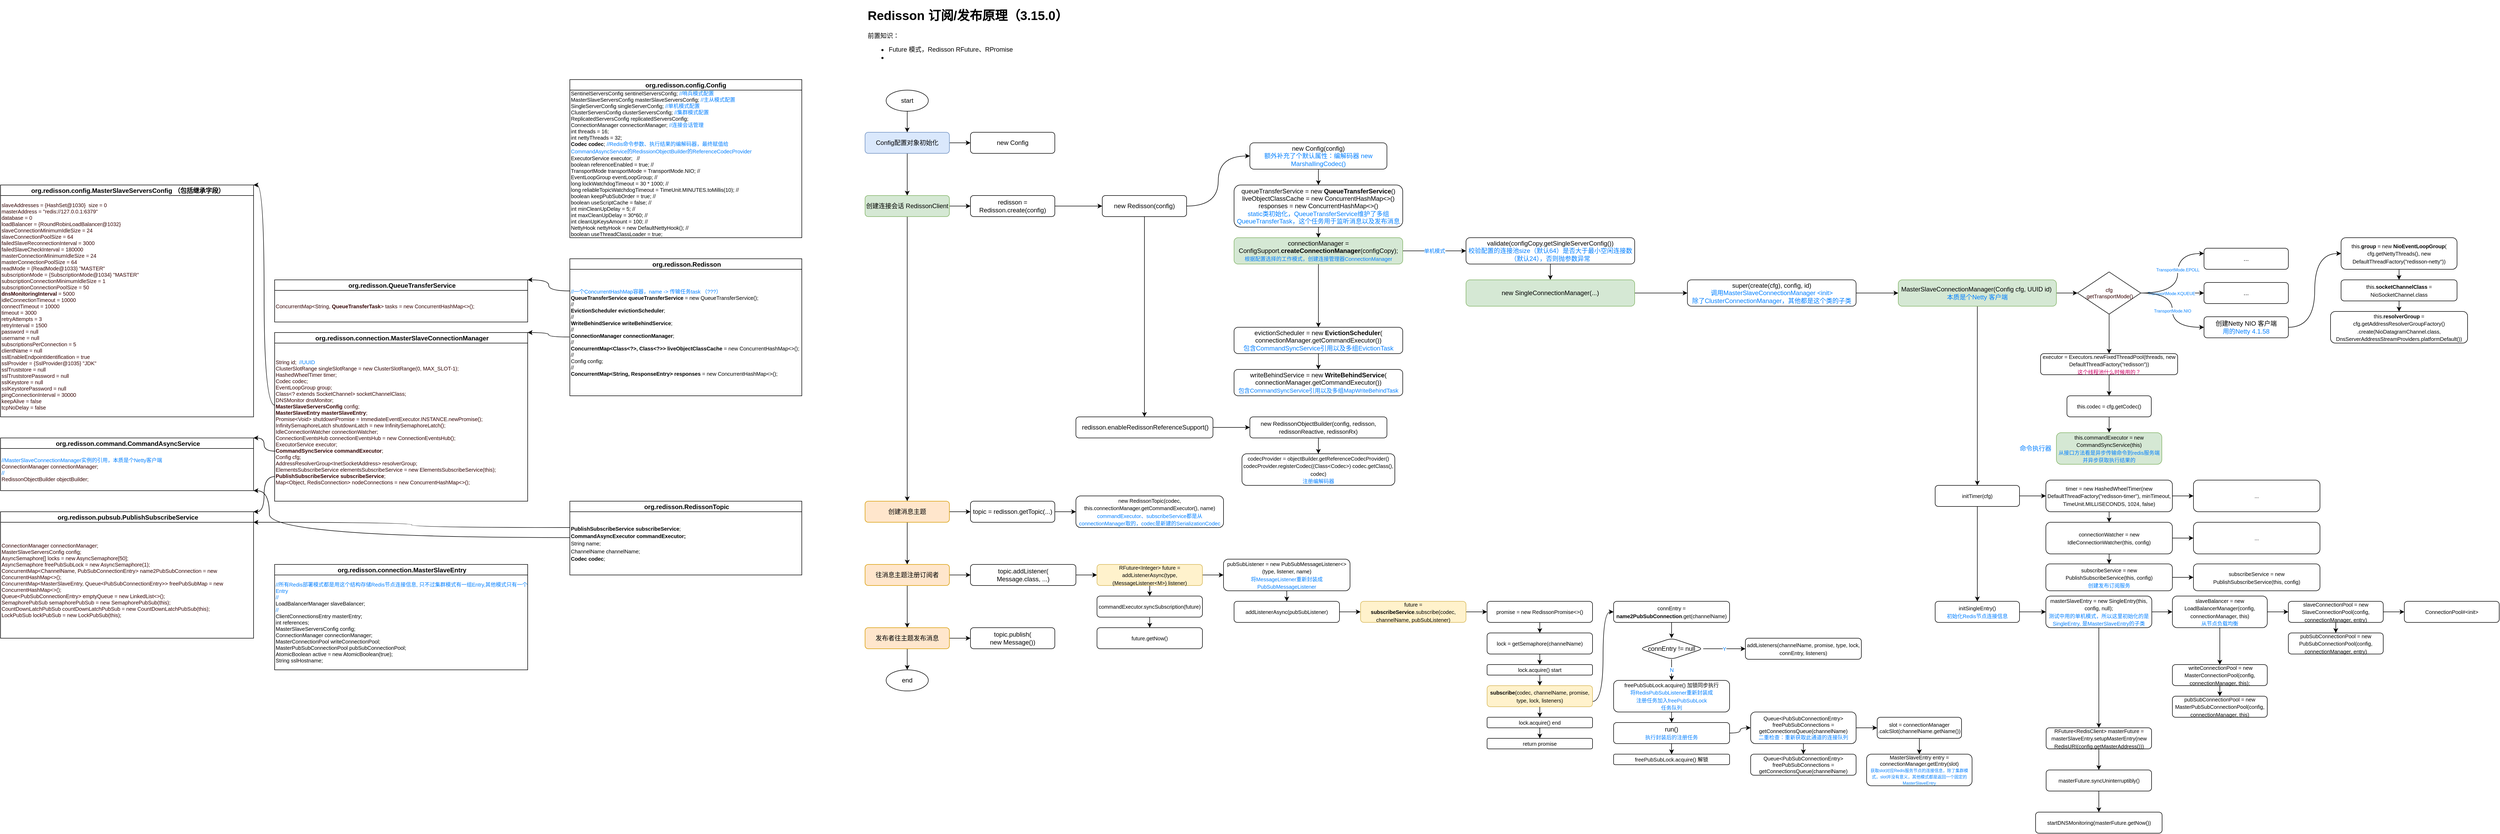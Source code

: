 <mxfile version="16.1.2" type="device" pages="2"><diagram id="C5RBs43oDa-KdzZeNtuy" name="Redisson订阅发布"><mxGraphModel dx="2700" dy="656" grid="1" gridSize="10" guides="1" tooltips="1" connect="1" arrows="1" fold="1" page="1" pageScale="1" pageWidth="827" pageHeight="1169" math="0" shadow="0"><root><mxCell id="WIyWlLk6GJQsqaUBKTNV-0"/><mxCell id="WIyWlLk6GJQsqaUBKTNV-1" parent="WIyWlLk6GJQsqaUBKTNV-0"/><mxCell id="I3S7IV9glcu-AFgagqgy-5" value="" style="edgeStyle=orthogonalEdgeStyle;rounded=0;orthogonalLoop=1;jettySize=auto;html=1;" parent="WIyWlLk6GJQsqaUBKTNV-1" source="WIyWlLk6GJQsqaUBKTNV-3" target="I3S7IV9glcu-AFgagqgy-4" edge="1"><mxGeometry relative="1" as="geometry"/></mxCell><mxCell id="I3S7IV9glcu-AFgagqgy-14" value="" style="edgeStyle=orthogonalEdgeStyle;curved=1;rounded=0;orthogonalLoop=1;jettySize=auto;html=1;" parent="WIyWlLk6GJQsqaUBKTNV-1" source="WIyWlLk6GJQsqaUBKTNV-3" target="I3S7IV9glcu-AFgagqgy-13" edge="1"><mxGeometry relative="1" as="geometry"/></mxCell><mxCell id="WIyWlLk6GJQsqaUBKTNV-3" value="Config配置对象初始化" style="rounded=1;whiteSpace=wrap;html=1;fontSize=12;glass=0;strokeWidth=1;shadow=0;fillColor=#dae8fc;strokeColor=#6c8ebf;" parent="WIyWlLk6GJQsqaUBKTNV-1" vertex="1"><mxGeometry x="40" y="260" width="160" height="40" as="geometry"/></mxCell><mxCell id="I3S7IV9glcu-AFgagqgy-0" value="&lt;h1&gt;Redisson 订阅/发布原理（3.15.0）&lt;/h1&gt;&lt;p&gt;前置知识：&lt;br&gt;&lt;/p&gt;&lt;ul&gt;&lt;li&gt;Future 模式，Redisson RFuture、RPromise&lt;/li&gt;&lt;li&gt;&lt;br&gt;&lt;/li&gt;&lt;/ul&gt;&lt;p&gt;&lt;/p&gt;" style="text;html=1;strokeColor=none;fillColor=none;spacing=5;spacingTop=-20;whiteSpace=wrap;overflow=hidden;rounded=0;" parent="WIyWlLk6GJQsqaUBKTNV-1" vertex="1"><mxGeometry x="40" y="19" width="540" height="141" as="geometry"/></mxCell><mxCell id="I3S7IV9glcu-AFgagqgy-2" style="edgeStyle=orthogonalEdgeStyle;rounded=0;orthogonalLoop=1;jettySize=auto;html=1;exitX=0.5;exitY=1;exitDx=0;exitDy=0;curved=1;" parent="WIyWlLk6GJQsqaUBKTNV-1" source="I3S7IV9glcu-AFgagqgy-1" target="WIyWlLk6GJQsqaUBKTNV-3" edge="1"><mxGeometry relative="1" as="geometry"/></mxCell><mxCell id="I3S7IV9glcu-AFgagqgy-1" value="start" style="ellipse;whiteSpace=wrap;html=1;" parent="WIyWlLk6GJQsqaUBKTNV-1" vertex="1"><mxGeometry x="80" y="180" width="80" height="40" as="geometry"/></mxCell><mxCell id="I3S7IV9glcu-AFgagqgy-3" value="end" style="ellipse;whiteSpace=wrap;html=1;" parent="WIyWlLk6GJQsqaUBKTNV-1" vertex="1"><mxGeometry x="80" y="1280" width="80" height="40" as="geometry"/></mxCell><mxCell id="I3S7IV9glcu-AFgagqgy-7" value="" style="edgeStyle=orthogonalEdgeStyle;curved=1;rounded=0;orthogonalLoop=1;jettySize=auto;html=1;" parent="WIyWlLk6GJQsqaUBKTNV-1" source="I3S7IV9glcu-AFgagqgy-4" target="I3S7IV9glcu-AFgagqgy-6" edge="1"><mxGeometry relative="1" as="geometry"/></mxCell><mxCell id="I3S7IV9glcu-AFgagqgy-19" value="" style="edgeStyle=orthogonalEdgeStyle;curved=1;rounded=0;orthogonalLoop=1;jettySize=auto;html=1;fontColor=#007FFF;" parent="WIyWlLk6GJQsqaUBKTNV-1" source="I3S7IV9glcu-AFgagqgy-4" target="I3S7IV9glcu-AFgagqgy-18" edge="1"><mxGeometry relative="1" as="geometry"/></mxCell><mxCell id="I3S7IV9glcu-AFgagqgy-4" value="创建连接会话 RedissonClient" style="rounded=1;whiteSpace=wrap;html=1;fontSize=12;glass=0;strokeWidth=1;shadow=0;fillColor=#d5e8d4;strokeColor=#82b366;" parent="WIyWlLk6GJQsqaUBKTNV-1" vertex="1"><mxGeometry x="40" y="380" width="160" height="40" as="geometry"/></mxCell><mxCell id="I3S7IV9glcu-AFgagqgy-9" value="" style="edgeStyle=orthogonalEdgeStyle;curved=1;rounded=0;orthogonalLoop=1;jettySize=auto;html=1;" parent="WIyWlLk6GJQsqaUBKTNV-1" source="I3S7IV9glcu-AFgagqgy-6" target="I3S7IV9glcu-AFgagqgy-8" edge="1"><mxGeometry relative="1" as="geometry"/></mxCell><mxCell id="I3S7IV9glcu-AFgagqgy-21" value="" style="edgeStyle=orthogonalEdgeStyle;curved=1;rounded=0;orthogonalLoop=1;jettySize=auto;html=1;fontColor=#007FFF;" parent="WIyWlLk6GJQsqaUBKTNV-1" source="I3S7IV9glcu-AFgagqgy-6" target="I3S7IV9glcu-AFgagqgy-20" edge="1"><mxGeometry relative="1" as="geometry"/></mxCell><mxCell id="I3S7IV9glcu-AFgagqgy-6" value="创建消息主题" style="rounded=1;whiteSpace=wrap;html=1;fontSize=12;glass=0;strokeWidth=1;shadow=0;fillColor=#ffe6cc;strokeColor=#d79b00;" parent="WIyWlLk6GJQsqaUBKTNV-1" vertex="1"><mxGeometry x="40" y="960" width="160" height="40" as="geometry"/></mxCell><mxCell id="I3S7IV9glcu-AFgagqgy-11" value="" style="edgeStyle=orthogonalEdgeStyle;curved=1;rounded=0;orthogonalLoop=1;jettySize=auto;html=1;" parent="WIyWlLk6GJQsqaUBKTNV-1" source="I3S7IV9glcu-AFgagqgy-8" target="I3S7IV9glcu-AFgagqgy-10" edge="1"><mxGeometry relative="1" as="geometry"/></mxCell><mxCell id="I3S7IV9glcu-AFgagqgy-23" value="" style="edgeStyle=orthogonalEdgeStyle;curved=1;rounded=0;orthogonalLoop=1;jettySize=auto;html=1;fontColor=#007FFF;" parent="WIyWlLk6GJQsqaUBKTNV-1" source="I3S7IV9glcu-AFgagqgy-8" target="I3S7IV9glcu-AFgagqgy-22" edge="1"><mxGeometry relative="1" as="geometry"/></mxCell><mxCell id="I3S7IV9glcu-AFgagqgy-8" value="往消息主题注册订阅者" style="rounded=1;whiteSpace=wrap;html=1;fontSize=12;glass=0;strokeWidth=1;shadow=0;fillColor=#ffe6cc;strokeColor=#d79b00;" parent="WIyWlLk6GJQsqaUBKTNV-1" vertex="1"><mxGeometry x="40" y="1080" width="160" height="40" as="geometry"/></mxCell><mxCell id="I3S7IV9glcu-AFgagqgy-12" style="edgeStyle=orthogonalEdgeStyle;curved=1;rounded=0;orthogonalLoop=1;jettySize=auto;html=1;exitX=0.5;exitY=1;exitDx=0;exitDy=0;" parent="WIyWlLk6GJQsqaUBKTNV-1" source="I3S7IV9glcu-AFgagqgy-10" target="I3S7IV9glcu-AFgagqgy-3" edge="1"><mxGeometry relative="1" as="geometry"/></mxCell><mxCell id="I3S7IV9glcu-AFgagqgy-25" value="" style="edgeStyle=orthogonalEdgeStyle;curved=1;rounded=0;orthogonalLoop=1;jettySize=auto;html=1;fontColor=#007FFF;" parent="WIyWlLk6GJQsqaUBKTNV-1" source="I3S7IV9glcu-AFgagqgy-10" target="I3S7IV9glcu-AFgagqgy-24" edge="1"><mxGeometry relative="1" as="geometry"/></mxCell><mxCell id="I3S7IV9glcu-AFgagqgy-10" value="发布者往主题发布消息" style="rounded=1;whiteSpace=wrap;html=1;fontSize=12;glass=0;strokeWidth=1;shadow=0;fillColor=#ffe6cc;strokeColor=#d79b00;" parent="WIyWlLk6GJQsqaUBKTNV-1" vertex="1"><mxGeometry x="40" y="1200" width="160" height="40" as="geometry"/></mxCell><mxCell id="I3S7IV9glcu-AFgagqgy-13" value="new Config" style="rounded=1;whiteSpace=wrap;html=1;fontSize=12;glass=0;strokeWidth=1;shadow=0;" parent="WIyWlLk6GJQsqaUBKTNV-1" vertex="1"><mxGeometry x="240" y="260" width="160" height="40" as="geometry"/></mxCell><mxCell id="I3S7IV9glcu-AFgagqgy-16" value="org.redisson.config.Config" style="swimlane;startSize=20;" parent="WIyWlLk6GJQsqaUBKTNV-1" vertex="1"><mxGeometry x="-520" y="160" width="440" height="300" as="geometry"/></mxCell><mxCell id="I3S7IV9glcu-AFgagqgy-17" value="&lt;div style=&quot;font-size: 10px&quot;&gt;&lt;font style=&quot;font-size: 10px&quot;&gt;SentinelServersConfig sentinelServersConfig;&lt;span&gt;&#9;&lt;/span&gt;&lt;font color=&quot;#007fff&quot; style=&quot;font-size: 10px&quot;&gt;//哨兵模式配置&lt;/font&gt;&lt;/font&gt;&lt;/div&gt;&lt;div style=&quot;font-size: 10px&quot;&gt;&lt;font style=&quot;font-size: 10px&quot;&gt;MasterSlaveServersConfig masterSlaveServersConfig;&lt;span&gt;&#9;&lt;/span&gt;&lt;font color=&quot;#007fff&quot; style=&quot;font-size: 10px&quot;&gt;//主从模式配置&lt;/font&gt;&lt;/font&gt;&lt;/div&gt;&lt;div style=&quot;font-size: 10px&quot;&gt;&lt;font style=&quot;font-size: 10px&quot;&gt;SingleServerConfig singleServerConfig;&lt;span&gt;&#9;&lt;span&gt;&#9;&lt;/span&gt;&lt;/span&gt;&lt;font color=&quot;#007fff&quot; style=&quot;font-size: 10px&quot;&gt;//单机模式配置&lt;/font&gt;&lt;/font&gt;&lt;/div&gt;&lt;div style=&quot;font-size: 10px&quot;&gt;&lt;font style=&quot;font-size: 10px&quot;&gt;ClusterServersConfig clusterServersConfig; &lt;span&gt;&#9;&lt;/span&gt;&lt;font color=&quot;#007fff&quot; style=&quot;font-size: 10px&quot;&gt;//集群模式配置&lt;/font&gt;&lt;/font&gt;&lt;/div&gt;&lt;div style=&quot;font-size: 10px&quot;&gt;&lt;font style=&quot;font-size: 10px&quot;&gt;ReplicatedServersConfig replicatedServersConfig;&lt;/font&gt;&lt;/div&gt;&lt;div style=&quot;font-size: 10px&quot;&gt;&lt;font style=&quot;font-size: 10px&quot;&gt;ConnectionManager connectionManager;&lt;span&gt;&#9;&lt;/span&gt;&lt;font color=&quot;#007fff&quot; style=&quot;font-size: 10px&quot;&gt;//连接会话管理&lt;/font&gt;&lt;/font&gt;&lt;/div&gt;&lt;div style=&quot;font-size: 10px&quot;&gt;&lt;font style=&quot;font-size: 10px&quot;&gt;int threads = 16;&lt;/font&gt;&lt;/div&gt;&lt;div style=&quot;font-size: 10px&quot;&gt;&lt;font style=&quot;font-size: 10px&quot;&gt;int nettyThreads = 32;&lt;/font&gt;&lt;/div&gt;&lt;div style=&quot;font-size: 10px&quot;&gt;&lt;font style=&quot;font-size: 10px&quot;&gt;&lt;b&gt;Codec&lt;/b&gt; &lt;b&gt;codec&lt;/b&gt;;&lt;span&gt;&#9;&lt;/span&gt;&lt;span&gt;&#9;&lt;/span&gt;&lt;span&gt;&#9;&lt;/span&gt;&lt;span&gt;&#9;&lt;/span&gt;&lt;span&gt;&#9;&lt;/span&gt;&lt;span&gt;&#9;&lt;/span&gt;&lt;font color=&quot;#007fff&quot;&gt;//Redis命令参数、执行结果的编解码器，最终赋值给&lt;/font&gt;&lt;/font&gt;&lt;/div&gt;&lt;font color=&quot;#007fff&quot;&gt;&lt;span style=&quot;font-size: 10px&quot;&gt;CommandAsyncService的RedissionObjectBuilder的&lt;/span&gt;&lt;span style=&quot;font-size: 10px&quot;&gt;ReferenceCodecProvider&lt;/span&gt;&lt;/font&gt;&lt;div style=&quot;font-size: 10px&quot;&gt;&lt;font style=&quot;font-size: 10px&quot;&gt;ExecutorService executor;&amp;nbsp;&amp;nbsp;&lt;span&gt;&#9;&lt;/span&gt;&lt;span&gt;&#9;&lt;/span&gt;//&lt;/font&gt;&lt;/div&gt;&lt;div style=&quot;font-size: 10px&quot;&gt;&lt;font style=&quot;font-size: 10px&quot;&gt;boolean referenceEnabled = true;&lt;span&gt;&#9;&lt;/span&gt;//&lt;/font&gt;&lt;/div&gt;&lt;div style=&quot;font-size: 10px&quot;&gt;&lt;font style=&quot;font-size: 10px&quot;&gt;TransportMode transportMode = TransportMode.NIO;&lt;span&gt;&#9;&lt;/span&gt;//&lt;/font&gt;&lt;/div&gt;&lt;div style=&quot;font-size: 10px&quot;&gt;&lt;font style=&quot;font-size: 10px&quot;&gt;EventLoopGroup eventLoopGroup;&lt;span&gt;&#9;&lt;/span&gt;&lt;span&gt;&#9;&lt;/span&gt;&lt;span&gt;&#9;&lt;/span&gt;&lt;span&gt;&#9;&lt;/span&gt;&lt;span&gt;&#9;&lt;/span&gt;//&lt;/font&gt;&lt;/div&gt;&lt;div style=&quot;font-size: 10px&quot;&gt;&lt;font style=&quot;font-size: 10px&quot;&gt;long lockWatchdogTimeout = 30 * 1000;&lt;span&gt;&#9;&lt;/span&gt;&lt;span&gt;&#9;&lt;/span&gt;&lt;span&gt;&#9;&lt;/span&gt;&lt;span&gt;&#9;&lt;/span&gt;//&lt;/font&gt;&lt;/div&gt;&lt;div style=&quot;font-size: 10px&quot;&gt;&lt;font style=&quot;font-size: 10px&quot;&gt;long reliableTopicWatchdogTimeout = TimeUnit.MINUTES.toMillis(10);&lt;span&gt;&#9;&lt;/span&gt;//&lt;/font&gt;&lt;/div&gt;&lt;div style=&quot;font-size: 10px&quot;&gt;&lt;font style=&quot;font-size: 10px&quot;&gt;boolean keepPubSubOrder = true;&lt;span&gt;&#9;&lt;/span&gt;//&lt;/font&gt;&lt;/div&gt;&lt;div style=&quot;font-size: 10px&quot;&gt;&lt;font style=&quot;font-size: 10px&quot;&gt;boolean useScriptCache = false;&lt;span&gt;&#9;&lt;/span&gt;//&lt;/font&gt;&lt;/div&gt;&lt;div style=&quot;font-size: 10px&quot;&gt;&lt;font style=&quot;font-size: 10px&quot;&gt;int minCleanUpDelay = 5;&lt;span&gt;&#9;&lt;/span&gt;&lt;span&gt;&#9;&lt;/span&gt;&lt;span&gt;&#9;&lt;/span&gt;//&lt;/font&gt;&lt;/div&gt;&lt;div style=&quot;font-size: 10px&quot;&gt;&lt;font style=&quot;font-size: 10px&quot;&gt;int maxCleanUpDelay = 30*60;&lt;span&gt;&#9;&lt;/span&gt;&lt;span&gt;&#9;&lt;/span&gt;//&lt;/font&gt;&lt;/div&gt;&lt;div style=&quot;font-size: 10px&quot;&gt;&lt;font style=&quot;font-size: 10px&quot;&gt;int cleanUpKeysAmount = 100;&lt;span&gt;&#9;&lt;/span&gt;&lt;span&gt;&#9;&lt;/span&gt;//&lt;/font&gt;&lt;/div&gt;&lt;div style=&quot;font-size: 10px&quot;&gt;&lt;font style=&quot;font-size: 10px&quot;&gt;NettyHook nettyHook = new DefaultNettyHook();&lt;span&gt;&#9;&lt;/span&gt;//&lt;/font&gt;&lt;/div&gt;&lt;div style=&quot;font-size: 10px&quot;&gt;&lt;font style=&quot;font-size: 10px&quot;&gt;boolean useThreadClassLoader = true;&lt;span&gt;&#9;&lt;/span&gt;&lt;/font&gt;&lt;/div&gt;" style="text;html=1;strokeColor=none;fillColor=none;align=left;verticalAlign=middle;whiteSpace=wrap;rounded=0;" parent="I3S7IV9glcu-AFgagqgy-16" vertex="1"><mxGeometry y="20" width="440" height="280" as="geometry"/></mxCell><mxCell id="I3S7IV9glcu-AFgagqgy-29" value="" style="edgeStyle=orthogonalEdgeStyle;curved=1;rounded=0;orthogonalLoop=1;jettySize=auto;html=1;fontColor=#007FFF;" parent="WIyWlLk6GJQsqaUBKTNV-1" source="I3S7IV9glcu-AFgagqgy-18" target="I3S7IV9glcu-AFgagqgy-28" edge="1"><mxGeometry relative="1" as="geometry"/></mxCell><mxCell id="I3S7IV9glcu-AFgagqgy-18" value="redisson = Redisson.create(config)" style="rounded=1;whiteSpace=wrap;html=1;fontSize=12;glass=0;strokeWidth=1;shadow=0;" parent="WIyWlLk6GJQsqaUBKTNV-1" vertex="1"><mxGeometry x="240" y="380" width="160" height="40" as="geometry"/></mxCell><mxCell id="XNX2Z0ZqCE7KDeMgFk9w-1" value="" style="edgeStyle=orthogonalEdgeStyle;rounded=0;orthogonalLoop=1;jettySize=auto;html=1;curved=1;" edge="1" parent="WIyWlLk6GJQsqaUBKTNV-1" source="I3S7IV9glcu-AFgagqgy-20" target="XNX2Z0ZqCE7KDeMgFk9w-0"><mxGeometry relative="1" as="geometry"/></mxCell><mxCell id="I3S7IV9glcu-AFgagqgy-20" value="topic = redisson.getTopic(...)" style="rounded=1;whiteSpace=wrap;html=1;fontSize=12;glass=0;strokeWidth=1;shadow=0;" parent="WIyWlLk6GJQsqaUBKTNV-1" vertex="1"><mxGeometry x="240" y="960" width="160" height="40" as="geometry"/></mxCell><mxCell id="XNX2Z0ZqCE7KDeMgFk9w-7" value="" style="edgeStyle=orthogonalEdgeStyle;curved=1;rounded=0;orthogonalLoop=1;jettySize=auto;html=1;fontSize=10;fontColor=#007FFF;" edge="1" parent="WIyWlLk6GJQsqaUBKTNV-1" source="I3S7IV9glcu-AFgagqgy-22" target="XNX2Z0ZqCE7KDeMgFk9w-6"><mxGeometry relative="1" as="geometry"/></mxCell><mxCell id="I3S7IV9glcu-AFgagqgy-22" value="topic.addListener(&lt;br&gt;Message.class, ...)" style="rounded=1;whiteSpace=wrap;html=1;fontSize=12;glass=0;strokeWidth=1;shadow=0;" parent="WIyWlLk6GJQsqaUBKTNV-1" vertex="1"><mxGeometry x="240" y="1080" width="200" height="40" as="geometry"/></mxCell><mxCell id="I3S7IV9glcu-AFgagqgy-24" value="topic.publish(&lt;br&gt;new Message())" style="rounded=1;whiteSpace=wrap;html=1;fontSize=12;glass=0;strokeWidth=1;shadow=0;" parent="WIyWlLk6GJQsqaUBKTNV-1" vertex="1"><mxGeometry x="240" y="1200" width="160" height="40" as="geometry"/></mxCell><mxCell id="I3S7IV9glcu-AFgagqgy-26" value=" org.redisson.Redisson" style="swimlane;startSize=20;" parent="WIyWlLk6GJQsqaUBKTNV-1" vertex="1"><mxGeometry x="-520" y="500" width="440" height="260" as="geometry"/></mxCell><mxCell id="I3S7IV9glcu-AFgagqgy-27" value="&lt;div style=&quot;font-size: 10px&quot;&gt;&lt;div&gt;&lt;font color=&quot;#007fff&quot; style=&quot;font-size: 10px&quot;&gt;//一个ConcurrentHashMap容器，name -&amp;gt; 传输任务task （???）&lt;/font&gt;&lt;/div&gt;&lt;div&gt;&lt;b&gt;QueueTransferService queueTransferService&lt;/b&gt; = new QueueTransferService();&lt;/div&gt;&lt;div&gt;//&lt;/div&gt;&lt;div&gt;&lt;b&gt;EvictionScheduler evictionScheduler&lt;/b&gt;;&lt;/div&gt;&lt;div&gt;//&lt;/div&gt;&lt;div&gt;&lt;b&gt;WriteBehindService writeBehindService&lt;/b&gt;;&lt;/div&gt;&lt;div&gt;//&lt;/div&gt;&lt;div&gt;&lt;b&gt;ConnectionManager connectionManager&lt;/b&gt;;&lt;/div&gt;&lt;div&gt;//&lt;/div&gt;&lt;div&gt;&lt;b&gt;ConcurrentMap&amp;lt;Class&amp;lt;?&amp;gt;, Class&amp;lt;?&amp;gt;&amp;gt; liveObjectClassCache&lt;/b&gt; = new ConcurrentHashMap&amp;lt;&amp;gt;();&lt;/div&gt;&lt;div&gt;//&lt;/div&gt;&lt;div&gt;Config config;&lt;/div&gt;&lt;div&gt;//&lt;/div&gt;&lt;div&gt;&lt;b&gt;ConcurrentMap&amp;lt;String, ResponseEntry&amp;gt; responses&lt;/b&gt; = new ConcurrentHashMap&amp;lt;&amp;gt;();&lt;/div&gt;&lt;/div&gt;" style="text;html=1;strokeColor=none;fillColor=none;align=left;verticalAlign=middle;whiteSpace=wrap;rounded=0;" parent="I3S7IV9glcu-AFgagqgy-26" vertex="1"><mxGeometry y="20" width="440" height="240" as="geometry"/></mxCell><mxCell id="I3S7IV9glcu-AFgagqgy-31" value="" style="edgeStyle=orthogonalEdgeStyle;curved=1;rounded=0;orthogonalLoop=1;jettySize=auto;html=1;fontColor=#007FFF;" parent="WIyWlLk6GJQsqaUBKTNV-1" source="I3S7IV9glcu-AFgagqgy-28" target="I3S7IV9glcu-AFgagqgy-30" edge="1"><mxGeometry relative="1" as="geometry"/></mxCell><mxCell id="zKmpKwrjd1G7m23i1Yf6-15" style="edgeStyle=orthogonalEdgeStyle;curved=1;rounded=0;orthogonalLoop=1;jettySize=auto;html=1;exitX=1;exitY=0.5;exitDx=0;exitDy=0;entryX=0;entryY=0.5;entryDx=0;entryDy=0;fontSize=10;fontColor=#007FFF;" parent="WIyWlLk6GJQsqaUBKTNV-1" source="I3S7IV9glcu-AFgagqgy-28" target="zKmpKwrjd1G7m23i1Yf6-14" edge="1"><mxGeometry relative="1" as="geometry"/></mxCell><mxCell id="I3S7IV9glcu-AFgagqgy-28" value="new Redisson(config)" style="rounded=1;whiteSpace=wrap;html=1;fontSize=12;glass=0;strokeWidth=1;shadow=0;" parent="WIyWlLk6GJQsqaUBKTNV-1" vertex="1"><mxGeometry x="490" y="380" width="160" height="40" as="geometry"/></mxCell><mxCell id="zKmpKwrjd1G7m23i1Yf6-11" value="" style="edgeStyle=orthogonalEdgeStyle;curved=1;rounded=0;orthogonalLoop=1;jettySize=auto;html=1;fontSize=11;fontColor=#007FFF;" parent="WIyWlLk6GJQsqaUBKTNV-1" source="I3S7IV9glcu-AFgagqgy-30" target="zKmpKwrjd1G7m23i1Yf6-10" edge="1"><mxGeometry relative="1" as="geometry"/></mxCell><mxCell id="I3S7IV9glcu-AFgagqgy-30" value="&amp;nbsp;redisson.enableRedissonReferenceSupport()" style="rounded=1;whiteSpace=wrap;html=1;fontSize=12;glass=0;strokeWidth=1;shadow=0;" parent="WIyWlLk6GJQsqaUBKTNV-1" vertex="1"><mxGeometry x="440" y="800" width="260" height="40" as="geometry"/></mxCell><mxCell id="I3S7IV9glcu-AFgagqgy-36" value="" style="edgeStyle=orthogonalEdgeStyle;curved=1;rounded=0;orthogonalLoop=1;jettySize=auto;html=1;fontColor=#007FFF;" parent="WIyWlLk6GJQsqaUBKTNV-1" source="I3S7IV9glcu-AFgagqgy-33" target="I3S7IV9glcu-AFgagqgy-35" edge="1"><mxGeometry relative="1" as="geometry"/></mxCell><mxCell id="I3S7IV9glcu-AFgagqgy-33" value="queueTransferService = new &lt;b&gt;QueueTransferService&lt;/b&gt;()&lt;br&gt;liveObjectClassCache = new ConcurrentHashMap&amp;lt;&amp;gt;()&lt;br&gt;responses = new ConcurrentHashMap&amp;lt;&amp;gt;()&lt;br&gt;&lt;font color=&quot;#007fff&quot;&gt;static类初始化，QueueTransferService维护了多组QueueTransferTask，这个任务用于监听消息以及发布消息&lt;/font&gt;" style="rounded=1;whiteSpace=wrap;html=1;fontSize=12;glass=0;strokeWidth=1;shadow=0;" parent="WIyWlLk6GJQsqaUBKTNV-1" vertex="1"><mxGeometry x="740" y="360" width="320" height="80" as="geometry"/></mxCell><mxCell id="I3S7IV9glcu-AFgagqgy-44" value="" style="edgeStyle=orthogonalEdgeStyle;curved=1;rounded=0;orthogonalLoop=1;jettySize=auto;html=1;fontColor=#330000;" parent="WIyWlLk6GJQsqaUBKTNV-1" source="I3S7IV9glcu-AFgagqgy-35" target="I3S7IV9glcu-AFgagqgy-43" edge="1"><mxGeometry relative="1" as="geometry"/></mxCell><mxCell id="I3S7IV9glcu-AFgagqgy-48" value="单机模式" style="edgeStyle=orthogonalEdgeStyle;curved=1;rounded=0;orthogonalLoop=1;jettySize=auto;html=1;fontSize=10;fontColor=#007FFF;" parent="WIyWlLk6GJQsqaUBKTNV-1" source="I3S7IV9glcu-AFgagqgy-35" target="I3S7IV9glcu-AFgagqgy-47" edge="1"><mxGeometry relative="1" as="geometry"/></mxCell><mxCell id="I3S7IV9glcu-AFgagqgy-35" value="connectionManager = ConfigSupport.&lt;b&gt;createConnectionManager&lt;/b&gt;(configCopy);&lt;br&gt;&lt;font style=&quot;font-size: 10px&quot; color=&quot;#007fff&quot;&gt;根据配置选择的工作模式，创建连接管理器ConnectionManager&lt;/font&gt;" style="rounded=1;whiteSpace=wrap;html=1;fontSize=12;glass=0;strokeWidth=1;shadow=0;fillColor=#d5e8d4;strokeColor=#82b366;" parent="WIyWlLk6GJQsqaUBKTNV-1" vertex="1"><mxGeometry x="740" y="460" width="320" height="50" as="geometry"/></mxCell><mxCell id="I3S7IV9glcu-AFgagqgy-37" value=" org.redisson.QueueTransferService" style="swimlane;startSize=20;" parent="WIyWlLk6GJQsqaUBKTNV-1" vertex="1"><mxGeometry x="-1080" y="540" width="480" height="80" as="geometry"/></mxCell><mxCell id="I3S7IV9glcu-AFgagqgy-40" value="&lt;font color=&quot;#330000&quot; style=&quot;font-size: 10px&quot;&gt;ConcurrentMap&amp;lt;String, &lt;b&gt;QueueTransferTask&lt;/b&gt;&amp;gt; tasks = new ConcurrentHashMap&amp;lt;&amp;gt;();&lt;/font&gt;" style="text;html=1;strokeColor=none;fillColor=none;align=left;verticalAlign=middle;whiteSpace=wrap;rounded=0;fontColor=#007FFF;" parent="I3S7IV9glcu-AFgagqgy-37" vertex="1"><mxGeometry y="20" width="480" height="60" as="geometry"/></mxCell><mxCell id="I3S7IV9glcu-AFgagqgy-42" style="edgeStyle=orthogonalEdgeStyle;curved=1;rounded=0;orthogonalLoop=1;jettySize=auto;html=1;exitX=0;exitY=0.171;exitDx=0;exitDy=0;fontColor=#330000;exitPerimeter=0;entryX=1;entryY=0;entryDx=0;entryDy=0;" parent="WIyWlLk6GJQsqaUBKTNV-1" source="I3S7IV9glcu-AFgagqgy-27" target="I3S7IV9glcu-AFgagqgy-37" edge="1"><mxGeometry relative="1" as="geometry"><mxPoint x="-670" y="550" as="targetPoint"/><Array as="points"><mxPoint x="-560" y="561"/><mxPoint x="-560" y="540"/></Array></mxGeometry></mxCell><mxCell id="I3S7IV9glcu-AFgagqgy-46" value="" style="edgeStyle=orthogonalEdgeStyle;curved=1;rounded=0;orthogonalLoop=1;jettySize=auto;html=1;fontColor=#330000;" parent="WIyWlLk6GJQsqaUBKTNV-1" source="I3S7IV9glcu-AFgagqgy-43" target="I3S7IV9glcu-AFgagqgy-45" edge="1"><mxGeometry relative="1" as="geometry"/></mxCell><mxCell id="I3S7IV9glcu-AFgagqgy-43" value="evictionScheduler = new &lt;b&gt;EvictionScheduler&lt;/b&gt;(&lt;br&gt;connectionManager.getCommandExecutor())&lt;br&gt;&lt;font color=&quot;#007fff&quot;&gt;包含CommandSyncService引用以及多组EvictionTask&lt;/font&gt;" style="rounded=1;whiteSpace=wrap;html=1;fontSize=12;glass=0;strokeWidth=1;shadow=0;" parent="WIyWlLk6GJQsqaUBKTNV-1" vertex="1"><mxGeometry x="740" y="630" width="320" height="50" as="geometry"/></mxCell><mxCell id="I3S7IV9glcu-AFgagqgy-45" value="writeBehindService = new &lt;b&gt;WriteBehindService&lt;/b&gt;(&lt;br&gt;connectionManager.getCommandExecutor())&lt;br&gt;&lt;font style=&quot;font-size: 11px&quot; color=&quot;#007fff&quot;&gt;包含CommandSyncService引用以及多组MapWriteBehindTask&lt;/font&gt;" style="rounded=1;whiteSpace=wrap;html=1;fontSize=12;glass=0;strokeWidth=1;shadow=0;" parent="WIyWlLk6GJQsqaUBKTNV-1" vertex="1"><mxGeometry x="740" y="710" width="320" height="50" as="geometry"/></mxCell><mxCell id="I3S7IV9glcu-AFgagqgy-50" value="" style="edgeStyle=orthogonalEdgeStyle;curved=1;rounded=0;orthogonalLoop=1;jettySize=auto;html=1;fontSize=10;fontColor=#007FFF;" parent="WIyWlLk6GJQsqaUBKTNV-1" source="I3S7IV9glcu-AFgagqgy-47" target="I3S7IV9glcu-AFgagqgy-49" edge="1"><mxGeometry relative="1" as="geometry"/></mxCell><mxCell id="I3S7IV9glcu-AFgagqgy-47" value="validate(configCopy.getSingleServerConfig())&lt;br&gt;&lt;font color=&quot;#007fff&quot;&gt;校验配置的连接池size（默认64）是否大于最小空闲连接数（默认24），否则抛参数异常&lt;/font&gt;" style="rounded=1;whiteSpace=wrap;html=1;fontSize=12;glass=0;strokeWidth=1;shadow=0;" parent="WIyWlLk6GJQsqaUBKTNV-1" vertex="1"><mxGeometry x="1180" y="460" width="320" height="50" as="geometry"/></mxCell><mxCell id="I3S7IV9glcu-AFgagqgy-52" value="" style="edgeStyle=orthogonalEdgeStyle;curved=1;rounded=0;orthogonalLoop=1;jettySize=auto;html=1;fontSize=10;fontColor=#007FFF;" parent="WIyWlLk6GJQsqaUBKTNV-1" source="I3S7IV9glcu-AFgagqgy-49" target="I3S7IV9glcu-AFgagqgy-51" edge="1"><mxGeometry relative="1" as="geometry"/></mxCell><mxCell id="I3S7IV9glcu-AFgagqgy-49" value="new SingleConnectionManager(...)" style="rounded=1;whiteSpace=wrap;html=1;fontSize=12;glass=0;strokeWidth=1;shadow=0;fillColor=#d5e8d4;strokeColor=#82b366;" parent="WIyWlLk6GJQsqaUBKTNV-1" vertex="1"><mxGeometry x="1180" y="540" width="320" height="50" as="geometry"/></mxCell><mxCell id="I3S7IV9glcu-AFgagqgy-63" value="" style="edgeStyle=orthogonalEdgeStyle;curved=1;rounded=0;orthogonalLoop=1;jettySize=auto;html=1;fontSize=10;fontColor=#007FFF;" parent="WIyWlLk6GJQsqaUBKTNV-1" source="I3S7IV9glcu-AFgagqgy-51" target="I3S7IV9glcu-AFgagqgy-62" edge="1"><mxGeometry relative="1" as="geometry"/></mxCell><mxCell id="I3S7IV9glcu-AFgagqgy-51" value="super(create(cfg), config, id)&lt;br&gt;&lt;font color=&quot;#007fff&quot;&gt;调用MasterSlaveConnectionManager &amp;lt;init&amp;gt;&lt;br&gt;除了ClusterConnectionManager，其他都是这个类的子类&lt;br&gt;&lt;/font&gt;" style="rounded=1;whiteSpace=wrap;html=1;fontSize=12;glass=0;strokeWidth=1;shadow=0;" parent="WIyWlLk6GJQsqaUBKTNV-1" vertex="1"><mxGeometry x="1600" y="540" width="320" height="50" as="geometry"/></mxCell><mxCell id="I3S7IV9glcu-AFgagqgy-55" value=" org.redisson.connection.MasterSlaveConnectionManager" style="swimlane;startSize=20;" parent="WIyWlLk6GJQsqaUBKTNV-1" vertex="1"><mxGeometry x="-1080" y="640" width="480" height="320" as="geometry"/></mxCell><mxCell id="I3S7IV9glcu-AFgagqgy-61" value="&lt;div&gt;String id;&amp;nbsp;&lt;span style=&quot;white-space: pre&quot;&gt;&#9;&lt;/span&gt;&lt;font color=&quot;#007fff&quot;&gt;//UUID&lt;/font&gt;&lt;/div&gt;&lt;div&gt;ClusterSlotRange singleSlotRange = new ClusterSlotRange(0, MAX_SLOT-1);&lt;/div&gt;&lt;div&gt;HashedWheelTimer timer;&lt;/div&gt;&lt;div&gt;Codec codec;&lt;/div&gt;&lt;div&gt;EventLoopGroup group;&lt;/div&gt;&lt;div&gt;Class&amp;lt;? extends SocketChannel&amp;gt; socketChannelClass;&lt;/div&gt;&lt;div&gt;DNSMonitor dnsMonitor;&lt;/div&gt;&lt;div&gt;&lt;b&gt;MasterSlaveServersConfig&lt;/b&gt; config;&lt;/div&gt;&lt;div&gt;&lt;b&gt;MasterSlaveEntry masterSlaveEntry&lt;/b&gt;;&lt;/div&gt;&lt;div&gt;Promise&amp;lt;Void&amp;gt; shutdownPromise = ImmediateEventExecutor.INSTANCE.newPromise();&lt;/div&gt;&lt;div&gt;InfinitySemaphoreLatch shutdownLatch = new InfinitySemaphoreLatch();&lt;/div&gt;&lt;div&gt;IdleConnectionWatcher connectionWatcher;&lt;/div&gt;&lt;div&gt;ConnectionEventsHub connectionEventsHub = new ConnectionEventsHub();&lt;/div&gt;&lt;div&gt;ExecutorService executor;&amp;nbsp;&lt;/div&gt;&lt;div&gt;&lt;b&gt;CommandSyncService&lt;/b&gt; &lt;b&gt;commandExecutor&lt;/b&gt;;&lt;/div&gt;&lt;div&gt;Config cfg;&lt;/div&gt;&lt;div&gt;AddressResolverGroup&amp;lt;InetSocketAddress&amp;gt; resolverGroup;&lt;/div&gt;&lt;div&gt;ElementsSubscribeService elementsSubscribeService = new ElementsSubscribeService(this);&lt;/div&gt;&lt;div&gt;&lt;b&gt;PublishSubscribeService&lt;/b&gt; &lt;b&gt;subscribeService&lt;/b&gt;;&lt;/div&gt;&lt;div&gt;Map&amp;lt;Object, RedisConnection&amp;gt; nodeConnections = new ConcurrentHashMap&amp;lt;&amp;gt;();&lt;/div&gt;" style="text;html=1;strokeColor=none;fillColor=none;align=left;verticalAlign=middle;whiteSpace=wrap;rounded=0;fontSize=10;fontColor=#330000;" parent="I3S7IV9glcu-AFgagqgy-55" vertex="1"><mxGeometry y="20" width="480" height="300" as="geometry"/></mxCell><mxCell id="I3S7IV9glcu-AFgagqgy-57" style="edgeStyle=orthogonalEdgeStyle;curved=1;rounded=0;orthogonalLoop=1;jettySize=auto;html=1;exitX=-0.002;exitY=0.535;exitDx=0;exitDy=0;entryX=1;entryY=0;entryDx=0;entryDy=0;fontSize=10;fontColor=#007FFF;exitPerimeter=0;" parent="WIyWlLk6GJQsqaUBKTNV-1" source="I3S7IV9glcu-AFgagqgy-27" target="I3S7IV9glcu-AFgagqgy-55" edge="1"><mxGeometry relative="1" as="geometry"><Array as="points"><mxPoint x="-560" y="648"/><mxPoint x="-560" y="640"/></Array></mxGeometry></mxCell><mxCell id="I3S7IV9glcu-AFgagqgy-65" value="" style="edgeStyle=orthogonalEdgeStyle;curved=1;rounded=0;orthogonalLoop=1;jettySize=auto;html=1;fontSize=10;fontColor=#007FFF;entryX=0;entryY=0.5;entryDx=0;entryDy=0;" parent="WIyWlLk6GJQsqaUBKTNV-1" source="I3S7IV9glcu-AFgagqgy-62" target="I3S7IV9glcu-AFgagqgy-66" edge="1"><mxGeometry relative="1" as="geometry"><mxPoint x="2360" y="565" as="targetPoint"/></mxGeometry></mxCell><mxCell id="I3S7IV9glcu-AFgagqgy-136" value="" style="edgeStyle=orthogonalEdgeStyle;curved=1;rounded=0;orthogonalLoop=1;jettySize=auto;html=1;fontSize=10;fontColor=#007FFF;" parent="WIyWlLk6GJQsqaUBKTNV-1" source="I3S7IV9glcu-AFgagqgy-62" target="I3S7IV9glcu-AFgagqgy-90" edge="1"><mxGeometry relative="1" as="geometry"><mxPoint x="2150" y="880" as="targetPoint"/></mxGeometry></mxCell><mxCell id="I3S7IV9glcu-AFgagqgy-62" value="MasterSlaveConnectionManager(Config cfg, UUID id)&amp;nbsp;&lt;br&gt;&lt;font color=&quot;#007fff&quot;&gt;本质是个Netty 客户端&lt;/font&gt;" style="rounded=1;whiteSpace=wrap;html=1;fontSize=12;glass=0;strokeWidth=1;shadow=0;fillColor=#d5e8d4;strokeColor=#82b366;" parent="WIyWlLk6GJQsqaUBKTNV-1" vertex="1"><mxGeometry x="2000" y="540" width="300" height="50" as="geometry"/></mxCell><mxCell id="I3S7IV9glcu-AFgagqgy-72" style="edgeStyle=orthogonalEdgeStyle;curved=1;rounded=0;orthogonalLoop=1;jettySize=auto;html=1;exitX=1;exitY=0.5;exitDx=0;exitDy=0;entryX=0;entryY=0.5;entryDx=0;entryDy=0;fontSize=8;fontColor=#007FFF;" parent="WIyWlLk6GJQsqaUBKTNV-1" source="I3S7IV9glcu-AFgagqgy-66" target="I3S7IV9glcu-AFgagqgy-71" edge="1"><mxGeometry relative="1" as="geometry"/></mxCell><mxCell id="I3S7IV9glcu-AFgagqgy-73" value="&lt;font style=&quot;font-size: 8px&quot;&gt;TransportMode.KQUEUE&lt;/font&gt;" style="edgeLabel;html=1;align=center;verticalAlign=middle;resizable=0;points=[];fontSize=10;fontColor=#007FFF;" parent="I3S7IV9glcu-AFgagqgy-72" vertex="1" connectable="0"><mxGeometry x="0.257" y="-1" relative="1" as="geometry"><mxPoint x="-18" y="-1" as="offset"/></mxGeometry></mxCell><mxCell id="I3S7IV9glcu-AFgagqgy-75" value="&lt;font style=&quot;font-size: 8px&quot;&gt;TransportMode.NIO&lt;/font&gt;" style="edgeStyle=orthogonalEdgeStyle;curved=1;rounded=0;orthogonalLoop=1;jettySize=auto;html=1;exitX=1;exitY=0.5;exitDx=0;exitDy=0;entryX=0;entryY=0.5;entryDx=0;entryDy=0;fontSize=10;fontColor=#007FFF;" parent="WIyWlLk6GJQsqaUBKTNV-1" source="I3S7IV9glcu-AFgagqgy-66" target="I3S7IV9glcu-AFgagqgy-74" edge="1"><mxGeometry relative="1" as="geometry"/></mxCell><mxCell id="I3S7IV9glcu-AFgagqgy-132" value="" style="edgeStyle=orthogonalEdgeStyle;curved=1;rounded=0;orthogonalLoop=1;jettySize=auto;html=1;fontSize=10;fontColor=#007FFF;" parent="WIyWlLk6GJQsqaUBKTNV-1" source="I3S7IV9glcu-AFgagqgy-66" target="I3S7IV9glcu-AFgagqgy-84" edge="1"><mxGeometry relative="1" as="geometry"><mxPoint x="2400" y="680" as="targetPoint"/></mxGeometry></mxCell><mxCell id="I3S7IV9glcu-AFgagqgy-66" value="cfg&lt;br&gt;.getTransportMode()" style="rhombus;whiteSpace=wrap;html=1;fontSize=10;fontColor=#330000;" parent="WIyWlLk6GJQsqaUBKTNV-1" vertex="1"><mxGeometry x="2340" y="525" width="120" height="80" as="geometry"/></mxCell><mxCell id="I3S7IV9glcu-AFgagqgy-69" value="..." style="rounded=1;whiteSpace=wrap;html=1;fontSize=12;glass=0;strokeWidth=1;shadow=0;" parent="WIyWlLk6GJQsqaUBKTNV-1" vertex="1"><mxGeometry x="2580" y="480" width="160" height="40" as="geometry"/></mxCell><mxCell id="I3S7IV9glcu-AFgagqgy-71" value="..." style="rounded=1;whiteSpace=wrap;html=1;fontSize=12;glass=0;strokeWidth=1;shadow=0;" parent="WIyWlLk6GJQsqaUBKTNV-1" vertex="1"><mxGeometry x="2580" y="545" width="160" height="40" as="geometry"/></mxCell><mxCell id="I3S7IV9glcu-AFgagqgy-77" value="" style="edgeStyle=orthogonalEdgeStyle;curved=1;rounded=0;orthogonalLoop=1;jettySize=auto;html=1;fontSize=8;fontColor=#007FFF;" parent="WIyWlLk6GJQsqaUBKTNV-1" source="I3S7IV9glcu-AFgagqgy-74" target="I3S7IV9glcu-AFgagqgy-76" edge="1"><mxGeometry relative="1" as="geometry"><Array as="points"><mxPoint x="2790" y="630"/><mxPoint x="2790" y="490"/></Array></mxGeometry></mxCell><mxCell id="I3S7IV9glcu-AFgagqgy-74" value="创建Netty NIO 客户端&lt;br&gt;&lt;font color=&quot;#007fff&quot;&gt;用的Netty 4.1.58&lt;/font&gt;" style="rounded=1;whiteSpace=wrap;html=1;fontSize=12;glass=0;strokeWidth=1;shadow=0;" parent="WIyWlLk6GJQsqaUBKTNV-1" vertex="1"><mxGeometry x="2580" y="610" width="160" height="40" as="geometry"/></mxCell><mxCell id="I3S7IV9glcu-AFgagqgy-70" value="&lt;font color=&quot;#007fff&quot; style=&quot;font-size: 8px&quot;&gt;TransportMode.EPOLL&lt;/font&gt;" style="edgeStyle=orthogonalEdgeStyle;curved=1;rounded=0;orthogonalLoop=1;jettySize=auto;html=1;exitX=1;exitY=0.5;exitDx=0;exitDy=0;fontSize=10;fontColor=#330000;" parent="WIyWlLk6GJQsqaUBKTNV-1" source="I3S7IV9glcu-AFgagqgy-66" target="I3S7IV9glcu-AFgagqgy-69" edge="1"><mxGeometry x="0.179" relative="1" as="geometry"><Array as="points"><mxPoint x="2530" y="565"/><mxPoint x="2530" y="490"/></Array><mxPoint as="offset"/></mxGeometry></mxCell><mxCell id="I3S7IV9glcu-AFgagqgy-79" value="" style="edgeStyle=orthogonalEdgeStyle;curved=1;rounded=0;orthogonalLoop=1;jettySize=auto;html=1;fontSize=10;fontColor=#007FFF;" parent="WIyWlLk6GJQsqaUBKTNV-1" source="I3S7IV9glcu-AFgagqgy-76" target="I3S7IV9glcu-AFgagqgy-78" edge="1"><mxGeometry relative="1" as="geometry"/></mxCell><mxCell id="I3S7IV9glcu-AFgagqgy-76" value="&lt;font style=&quot;font-size: 10px&quot;&gt;this.&lt;b&gt;group&lt;/b&gt; = new &lt;b&gt;NioEventLoopGroup&lt;/b&gt;(&lt;br&gt;cfg.getNettyThreads(), new DefaultThreadFactory(&quot;redisson-netty&quot;))&lt;/font&gt;" style="rounded=1;whiteSpace=wrap;html=1;fontSize=12;glass=0;strokeWidth=1;shadow=0;" parent="WIyWlLk6GJQsqaUBKTNV-1" vertex="1"><mxGeometry x="2840" y="460" width="220" height="60" as="geometry"/></mxCell><mxCell id="I3S7IV9glcu-AFgagqgy-81" value="" style="edgeStyle=orthogonalEdgeStyle;curved=1;rounded=0;orthogonalLoop=1;jettySize=auto;html=1;fontSize=10;fontColor=#007FFF;" parent="WIyWlLk6GJQsqaUBKTNV-1" source="I3S7IV9glcu-AFgagqgy-78" target="I3S7IV9glcu-AFgagqgy-80" edge="1"><mxGeometry relative="1" as="geometry"/></mxCell><mxCell id="I3S7IV9glcu-AFgagqgy-78" value="&lt;span style=&quot;font-size: 10px&quot;&gt;this.&lt;b&gt;socketChannelClass&lt;/b&gt; = NioSocketChannel.class&lt;/span&gt;" style="rounded=1;whiteSpace=wrap;html=1;fontSize=12;glass=0;strokeWidth=1;shadow=0;" parent="WIyWlLk6GJQsqaUBKTNV-1" vertex="1"><mxGeometry x="2840" y="540" width="220" height="40" as="geometry"/></mxCell><mxCell id="I3S7IV9glcu-AFgagqgy-80" value="&lt;span style=&quot;font-size: 10px&quot;&gt;this.&lt;b&gt;resolverGroup&lt;/b&gt; = cfg.getAddressResolverGroupFactory()&lt;br&gt;.create(NioDatagramChannel.class, DnsServerAddressStreamProviders.platformDefault())&lt;/span&gt;" style="rounded=1;whiteSpace=wrap;html=1;fontSize=12;glass=0;strokeWidth=1;shadow=0;" parent="WIyWlLk6GJQsqaUBKTNV-1" vertex="1"><mxGeometry x="2820" y="600" width="260" height="60" as="geometry"/></mxCell><mxCell id="I3S7IV9glcu-AFgagqgy-82" value=" org.redisson.config.MasterSlaveServersConfig （包括继承字段）" style="swimlane;startSize=20;" parent="WIyWlLk6GJQsqaUBKTNV-1" vertex="1"><mxGeometry x="-1600" y="360" width="480" height="440" as="geometry"/></mxCell><mxCell id="I3S7IV9glcu-AFgagqgy-83" value="&lt;div&gt;slaveAddresses = {HashSet@1030}&amp;nbsp; size = 0&lt;/div&gt;&lt;div&gt;masterAddress = &quot;redis://127.0.0.1:6379&quot;&lt;/div&gt;&lt;div&gt;database = 0&lt;/div&gt;&lt;div&gt;loadBalancer = {RoundRobinLoadBalancer@1032}&amp;nbsp;&lt;/div&gt;&lt;div&gt;slaveConnectionMinimumIdleSize = 24&lt;/div&gt;&lt;div&gt;slaveConnectionPoolSize = 64&lt;/div&gt;&lt;div&gt;failedSlaveReconnectionInterval = 3000&lt;/div&gt;&lt;div&gt;failedSlaveCheckInterval = 180000&lt;/div&gt;&lt;div&gt;masterConnectionMinimumIdleSize = 24&lt;/div&gt;&lt;div&gt;masterConnectionPoolSize = 64&lt;/div&gt;&lt;div&gt;readMode = {ReadMode@1033} &quot;MASTER&quot;&lt;/div&gt;&lt;div&gt;subscriptionMode = {SubscriptionMode@1034} &quot;MASTER&quot;&lt;/div&gt;&lt;div&gt;subscriptionConnectionMinimumIdleSize = 1&lt;/div&gt;&lt;div&gt;subscriptionConnectionPoolSize = 50&lt;/div&gt;&lt;div&gt;&lt;b&gt;dnsMonitoringInterval&lt;/b&gt; = 5000&lt;/div&gt;&lt;div&gt;idleConnectionTimeout = 10000&lt;/div&gt;&lt;div&gt;connectTimeout = 10000&lt;/div&gt;&lt;div&gt;timeout = 3000&lt;/div&gt;&lt;div&gt;retryAttempts = 3&lt;/div&gt;&lt;div&gt;retryInterval = 1500&lt;/div&gt;&lt;div&gt;password = null&lt;/div&gt;&lt;div&gt;username = null&lt;/div&gt;&lt;div&gt;subscriptionsPerConnection = 5&lt;/div&gt;&lt;div&gt;clientName = null&lt;/div&gt;&lt;div&gt;sslEnableEndpointIdentification = true&lt;/div&gt;&lt;div&gt;sslProvider = {SslProvider@1035} &quot;JDK&quot;&lt;/div&gt;&lt;div&gt;sslTruststore = null&lt;/div&gt;&lt;div&gt;sslTruststorePassword = null&lt;/div&gt;&lt;div&gt;sslKeystore = null&lt;/div&gt;&lt;div&gt;sslKeystorePassword = null&lt;/div&gt;&lt;div&gt;pingConnectionInterval = 30000&lt;/div&gt;&lt;div&gt;keepAlive = false&lt;/div&gt;&lt;div&gt;tcpNoDelay = false&lt;/div&gt;" style="text;html=1;strokeColor=none;fillColor=none;align=left;verticalAlign=middle;whiteSpace=wrap;rounded=0;fontSize=10;fontColor=#330000;" parent="I3S7IV9glcu-AFgagqgy-82" vertex="1"><mxGeometry y="20" width="480" height="420" as="geometry"/></mxCell><mxCell id="zKmpKwrjd1G7m23i1Yf6-0" value="" style="edgeStyle=orthogonalEdgeStyle;rounded=0;orthogonalLoop=1;jettySize=auto;html=1;" parent="WIyWlLk6GJQsqaUBKTNV-1" source="I3S7IV9glcu-AFgagqgy-84" target="I3S7IV9glcu-AFgagqgy-86" edge="1"><mxGeometry relative="1" as="geometry"/></mxCell><mxCell id="I3S7IV9glcu-AFgagqgy-84" value="&lt;span style=&quot;font-size: 10px&quot;&gt;executor = Executors.newFixedThreadPool(threads, new DefaultThreadFactory(&quot;redisson&quot;))&lt;br&gt;&lt;font color=&quot;#cc0066&quot;&gt;这个线程池什么时候用的？&lt;/font&gt;&lt;br&gt;&lt;/span&gt;" style="rounded=1;whiteSpace=wrap;html=1;fontSize=12;glass=0;strokeWidth=1;shadow=0;" parent="WIyWlLk6GJQsqaUBKTNV-1" vertex="1"><mxGeometry x="2270" y="680" width="260" height="40" as="geometry"/></mxCell><mxCell id="I3S7IV9glcu-AFgagqgy-89" value="" style="edgeStyle=orthogonalEdgeStyle;curved=1;rounded=0;orthogonalLoop=1;jettySize=auto;html=1;fontSize=10;fontColor=#007FFF;" parent="WIyWlLk6GJQsqaUBKTNV-1" source="I3S7IV9glcu-AFgagqgy-86" target="I3S7IV9glcu-AFgagqgy-88" edge="1"><mxGeometry relative="1" as="geometry"/></mxCell><mxCell id="I3S7IV9glcu-AFgagqgy-86" value="&lt;span style=&quot;font-size: 10px&quot;&gt;this.codec = cfg.getCodec()&lt;/span&gt;" style="rounded=1;whiteSpace=wrap;html=1;fontSize=12;glass=0;strokeWidth=1;shadow=0;" parent="WIyWlLk6GJQsqaUBKTNV-1" vertex="1"><mxGeometry x="2320" y="760" width="160" height="40" as="geometry"/></mxCell><mxCell id="I3S7IV9glcu-AFgagqgy-88" value="&lt;span style=&quot;font-size: 10px&quot;&gt;this.commandExecutor = new CommandSyncService(this)&lt;br&gt;&lt;font color=&quot;#007fff&quot;&gt;从接口方法看是异步传输命令到redis服务端并异步获取执行结果的&lt;/font&gt;&lt;br&gt;&lt;/span&gt;" style="rounded=1;whiteSpace=wrap;html=1;fontSize=12;glass=0;strokeWidth=1;shadow=0;fillColor=#d5e8d4;strokeColor=#82b366;" parent="WIyWlLk6GJQsqaUBKTNV-1" vertex="1"><mxGeometry x="2300" y="830" width="200" height="60" as="geometry"/></mxCell><mxCell id="I3S7IV9glcu-AFgagqgy-93" value="" style="edgeStyle=orthogonalEdgeStyle;curved=1;rounded=0;orthogonalLoop=1;jettySize=auto;html=1;fontSize=10;fontColor=#007FFF;" parent="WIyWlLk6GJQsqaUBKTNV-1" source="I3S7IV9glcu-AFgagqgy-90" target="I3S7IV9glcu-AFgagqgy-92" edge="1"><mxGeometry relative="1" as="geometry"/></mxCell><mxCell id="I3S7IV9glcu-AFgagqgy-95" value="" style="edgeStyle=orthogonalEdgeStyle;curved=1;rounded=0;orthogonalLoop=1;jettySize=auto;html=1;fontSize=10;fontColor=#007FFF;" parent="WIyWlLk6GJQsqaUBKTNV-1" source="I3S7IV9glcu-AFgagqgy-90" target="I3S7IV9glcu-AFgagqgy-94" edge="1"><mxGeometry relative="1" as="geometry"/></mxCell><mxCell id="I3S7IV9glcu-AFgagqgy-90" value="&lt;span style=&quot;font-size: 10px&quot;&gt;initTimer(cfg)&lt;/span&gt;" style="rounded=1;whiteSpace=wrap;html=1;fontSize=12;glass=0;strokeWidth=1;shadow=0;" parent="WIyWlLk6GJQsqaUBKTNV-1" vertex="1"><mxGeometry x="2070" y="930" width="160" height="40" as="geometry"/></mxCell><mxCell id="I3S7IV9glcu-AFgagqgy-110" value="" style="edgeStyle=orthogonalEdgeStyle;curved=1;rounded=0;orthogonalLoop=1;jettySize=auto;html=1;fontSize=10;fontColor=#007FFF;" parent="WIyWlLk6GJQsqaUBKTNV-1" source="I3S7IV9glcu-AFgagqgy-92" target="I3S7IV9glcu-AFgagqgy-109" edge="1"><mxGeometry relative="1" as="geometry"/></mxCell><mxCell id="I3S7IV9glcu-AFgagqgy-92" value="&lt;span style=&quot;font-size: 10px&quot;&gt;initSingleEntry()&lt;br&gt;&lt;font color=&quot;#007fff&quot;&gt;初始化Redis节点连接信息&lt;/font&gt;&lt;br&gt;&lt;/span&gt;" style="rounded=1;whiteSpace=wrap;html=1;fontSize=12;glass=0;strokeWidth=1;shadow=0;" parent="WIyWlLk6GJQsqaUBKTNV-1" vertex="1"><mxGeometry x="2070" y="1150" width="160" height="40" as="geometry"/></mxCell><mxCell id="I3S7IV9glcu-AFgagqgy-97" value="" style="edgeStyle=orthogonalEdgeStyle;curved=1;rounded=0;orthogonalLoop=1;jettySize=auto;html=1;fontSize=10;fontColor=#007FFF;" parent="WIyWlLk6GJQsqaUBKTNV-1" source="I3S7IV9glcu-AFgagqgy-94" target="I3S7IV9glcu-AFgagqgy-96" edge="1"><mxGeometry relative="1" as="geometry"/></mxCell><mxCell id="I3S7IV9glcu-AFgagqgy-101" value="" style="edgeStyle=orthogonalEdgeStyle;curved=1;rounded=0;orthogonalLoop=1;jettySize=auto;html=1;fontSize=10;fontColor=#007FFF;" parent="WIyWlLk6GJQsqaUBKTNV-1" source="I3S7IV9glcu-AFgagqgy-94" target="I3S7IV9glcu-AFgagqgy-100" edge="1"><mxGeometry relative="1" as="geometry"/></mxCell><mxCell id="I3S7IV9glcu-AFgagqgy-94" value="&lt;span style=&quot;font-size: 10px&quot;&gt;timer = new HashedWheelTimer(new DefaultThreadFactory(&quot;redisson-timer&quot;), minTimeout, TimeUnit.MILLISECONDS, 1024, false)&lt;/span&gt;" style="rounded=1;whiteSpace=wrap;html=1;fontSize=12;glass=0;strokeWidth=1;shadow=0;" parent="WIyWlLk6GJQsqaUBKTNV-1" vertex="1"><mxGeometry x="2280" y="920" width="240" height="60" as="geometry"/></mxCell><mxCell id="I3S7IV9glcu-AFgagqgy-99" value="" style="edgeStyle=orthogonalEdgeStyle;curved=1;rounded=0;orthogonalLoop=1;jettySize=auto;html=1;fontSize=10;fontColor=#007FFF;" parent="WIyWlLk6GJQsqaUBKTNV-1" source="I3S7IV9glcu-AFgagqgy-96" target="I3S7IV9glcu-AFgagqgy-98" edge="1"><mxGeometry relative="1" as="geometry"/></mxCell><mxCell id="I3S7IV9glcu-AFgagqgy-103" value="" style="edgeStyle=orthogonalEdgeStyle;curved=1;rounded=0;orthogonalLoop=1;jettySize=auto;html=1;fontSize=10;fontColor=#007FFF;" parent="WIyWlLk6GJQsqaUBKTNV-1" source="I3S7IV9glcu-AFgagqgy-96" target="I3S7IV9glcu-AFgagqgy-102" edge="1"><mxGeometry relative="1" as="geometry"/></mxCell><mxCell id="I3S7IV9glcu-AFgagqgy-96" value="&lt;span style=&quot;font-size: 10px&quot;&gt;connectionWatcher = new IdleConnectionWatcher(this, config)&lt;/span&gt;" style="rounded=1;whiteSpace=wrap;html=1;fontSize=12;glass=0;strokeWidth=1;shadow=0;" parent="WIyWlLk6GJQsqaUBKTNV-1" vertex="1"><mxGeometry x="2280" y="1000" width="240" height="60" as="geometry"/></mxCell><mxCell id="I3S7IV9glcu-AFgagqgy-105" value="" style="edgeStyle=orthogonalEdgeStyle;curved=1;rounded=0;orthogonalLoop=1;jettySize=auto;html=1;fontSize=10;fontColor=#007FFF;" parent="WIyWlLk6GJQsqaUBKTNV-1" source="I3S7IV9glcu-AFgagqgy-98" target="I3S7IV9glcu-AFgagqgy-104" edge="1"><mxGeometry relative="1" as="geometry"/></mxCell><mxCell id="I3S7IV9glcu-AFgagqgy-98" value="&lt;span style=&quot;font-size: 10px&quot;&gt;subscribeService = new PublishSubscribeService(this, config)&lt;br&gt;&lt;font color=&quot;#007fff&quot;&gt;创建发布订阅服务&lt;/font&gt;&lt;br&gt;&lt;/span&gt;" style="rounded=1;whiteSpace=wrap;html=1;fontSize=12;glass=0;strokeWidth=1;shadow=0;" parent="WIyWlLk6GJQsqaUBKTNV-1" vertex="1"><mxGeometry x="2280" y="1079" width="240" height="51" as="geometry"/></mxCell><mxCell id="I3S7IV9glcu-AFgagqgy-100" value="&lt;span style=&quot;font-size: 10px&quot;&gt;...&lt;/span&gt;" style="rounded=1;whiteSpace=wrap;html=1;fontSize=12;glass=0;strokeWidth=1;shadow=0;" parent="WIyWlLk6GJQsqaUBKTNV-1" vertex="1"><mxGeometry x="2560" y="920" width="240" height="60" as="geometry"/></mxCell><mxCell id="I3S7IV9glcu-AFgagqgy-102" value="&lt;span style=&quot;font-size: 10px&quot;&gt;...&lt;/span&gt;" style="rounded=1;whiteSpace=wrap;html=1;fontSize=12;glass=0;strokeWidth=1;shadow=0;" parent="WIyWlLk6GJQsqaUBKTNV-1" vertex="1"><mxGeometry x="2560" y="1000" width="240" height="60" as="geometry"/></mxCell><mxCell id="I3S7IV9glcu-AFgagqgy-104" value="&lt;span style=&quot;font-size: 10px&quot;&gt;subscribeService = new PublishSubscribeService(this, config)&lt;/span&gt;" style="rounded=1;whiteSpace=wrap;html=1;fontSize=12;glass=0;strokeWidth=1;shadow=0;" parent="WIyWlLk6GJQsqaUBKTNV-1" vertex="1"><mxGeometry x="2560" y="1079" width="240" height="51" as="geometry"/></mxCell><mxCell id="I3S7IV9glcu-AFgagqgy-106" value=" org.redisson.pubsub.PublishSubscribeService" style="swimlane;startSize=20;" parent="WIyWlLk6GJQsqaUBKTNV-1" vertex="1"><mxGeometry x="-1600" y="980" width="480" height="240" as="geometry"/></mxCell><mxCell id="I3S7IV9glcu-AFgagqgy-107" value="&lt;div&gt;ConnectionManager connectionManager;&lt;/div&gt;&lt;div&gt;MasterSlaveServersConfig config;&lt;/div&gt;&lt;div&gt;AsyncSemaphore[] locks = new AsyncSemaphore[50];&lt;/div&gt;&lt;div&gt;AsyncSemaphore freePubSubLock = new AsyncSemaphore(1);&lt;/div&gt;&lt;div&gt;ConcurrentMap&amp;lt;ChannelName, PubSubConnectionEntry&amp;gt; name2PubSubConnection = new ConcurrentHashMap&amp;lt;&amp;gt;();&lt;/div&gt;&lt;div&gt;ConcurrentMap&amp;lt;MasterSlaveEntry, Queue&amp;lt;PubSubConnectionEntry&amp;gt;&amp;gt; freePubSubMap = new ConcurrentHashMap&amp;lt;&amp;gt;();&lt;/div&gt;&lt;div&gt;Queue&amp;lt;PubSubConnectionEntry&amp;gt; emptyQueue = new LinkedList&amp;lt;&amp;gt;();&lt;/div&gt;&lt;div&gt;SemaphorePubSub semaphorePubSub = new SemaphorePubSub(this);&lt;/div&gt;&lt;div&gt;CountDownLatchPubSub countDownLatchPubSub = new CountDownLatchPubSub(this);&lt;/div&gt;&lt;div&gt;LockPubSub lockPubSub = new LockPubSub(this);&lt;/div&gt;" style="text;html=1;strokeColor=none;fillColor=none;align=left;verticalAlign=middle;whiteSpace=wrap;rounded=0;fontSize=10;fontColor=#330000;" parent="I3S7IV9glcu-AFgagqgy-106" vertex="1"><mxGeometry y="20" width="480" height="220" as="geometry"/></mxCell><mxCell id="I3S7IV9glcu-AFgagqgy-108" style="edgeStyle=orthogonalEdgeStyle;curved=1;rounded=0;orthogonalLoop=1;jettySize=auto;html=1;exitX=0;exitY=0.844;exitDx=0;exitDy=0;entryX=1;entryY=0;entryDx=0;entryDy=0;fontSize=10;fontColor=#007FFF;exitPerimeter=0;" parent="WIyWlLk6GJQsqaUBKTNV-1" source="I3S7IV9glcu-AFgagqgy-61" target="I3S7IV9glcu-AFgagqgy-106" edge="1"><mxGeometry relative="1" as="geometry"><Array as="points"><mxPoint x="-1100" y="913"/><mxPoint x="-1100" y="980"/></Array></mxGeometry></mxCell><mxCell id="I3S7IV9glcu-AFgagqgy-112" value="" style="edgeStyle=orthogonalEdgeStyle;curved=1;rounded=0;orthogonalLoop=1;jettySize=auto;html=1;fontSize=10;fontColor=#007FFF;" parent="WIyWlLk6GJQsqaUBKTNV-1" source="I3S7IV9glcu-AFgagqgy-109" target="I3S7IV9glcu-AFgagqgy-111" edge="1"><mxGeometry relative="1" as="geometry"/></mxCell><mxCell id="I3S7IV9glcu-AFgagqgy-124" value="" style="edgeStyle=orthogonalEdgeStyle;curved=1;rounded=0;orthogonalLoop=1;jettySize=auto;html=1;fontSize=10;fontColor=#007FFF;" parent="WIyWlLk6GJQsqaUBKTNV-1" source="I3S7IV9glcu-AFgagqgy-109" target="I3S7IV9glcu-AFgagqgy-123" edge="1"><mxGeometry relative="1" as="geometry"/></mxCell><mxCell id="I3S7IV9glcu-AFgagqgy-109" value="&lt;span style=&quot;font-size: 10px&quot;&gt;masterSlaveEntry = new SingleEntry(this, config, null);&lt;br&gt;&lt;font color=&quot;#007fff&quot;&gt;测试中用的单机模式，所以这里初始化的是SingleEntry, 是MasterSlaveEntry的子类&lt;/font&gt;&lt;br&gt;&lt;/span&gt;" style="rounded=1;whiteSpace=wrap;html=1;fontSize=12;glass=0;strokeWidth=1;shadow=0;" parent="WIyWlLk6GJQsqaUBKTNV-1" vertex="1"><mxGeometry x="2280" y="1140" width="201" height="60" as="geometry"/></mxCell><mxCell id="I3S7IV9glcu-AFgagqgy-114" value="" style="edgeStyle=orthogonalEdgeStyle;curved=1;rounded=0;orthogonalLoop=1;jettySize=auto;html=1;fontSize=10;fontColor=#007FFF;" parent="WIyWlLk6GJQsqaUBKTNV-1" source="I3S7IV9glcu-AFgagqgy-111" target="I3S7IV9glcu-AFgagqgy-113" edge="1"><mxGeometry relative="1" as="geometry"/></mxCell><mxCell id="I3S7IV9glcu-AFgagqgy-118" value="" style="edgeStyle=orthogonalEdgeStyle;curved=1;rounded=0;orthogonalLoop=1;jettySize=auto;html=1;fontSize=10;fontColor=#007FFF;" parent="WIyWlLk6GJQsqaUBKTNV-1" source="I3S7IV9glcu-AFgagqgy-111" target="I3S7IV9glcu-AFgagqgy-117" edge="1"><mxGeometry relative="1" as="geometry"/></mxCell><mxCell id="I3S7IV9glcu-AFgagqgy-111" value="&lt;span style=&quot;font-size: 10px&quot;&gt;slaveBalancer = new LoadBalancerManager(config, connectionManager, this)&lt;br&gt;&lt;font color=&quot;#007fff&quot;&gt;从节点负载均衡&lt;/font&gt;&lt;br&gt;&lt;/span&gt;" style="rounded=1;whiteSpace=wrap;html=1;fontSize=12;glass=0;strokeWidth=1;shadow=0;" parent="WIyWlLk6GJQsqaUBKTNV-1" vertex="1"><mxGeometry x="2520" y="1140" width="180" height="60" as="geometry"/></mxCell><mxCell id="I3S7IV9glcu-AFgagqgy-116" value="" style="edgeStyle=orthogonalEdgeStyle;curved=1;rounded=0;orthogonalLoop=1;jettySize=auto;html=1;fontSize=10;fontColor=#007FFF;" parent="WIyWlLk6GJQsqaUBKTNV-1" source="I3S7IV9glcu-AFgagqgy-113" target="I3S7IV9glcu-AFgagqgy-115" edge="1"><mxGeometry relative="1" as="geometry"/></mxCell><mxCell id="I3S7IV9glcu-AFgagqgy-113" value="&lt;span style=&quot;font-size: 10px&quot;&gt;&amp;nbsp;writeConnectionPool = new MasterConnectionPool(config, connectionManager, this);&lt;/span&gt;" style="rounded=1;whiteSpace=wrap;html=1;fontSize=12;glass=0;strokeWidth=1;shadow=0;" parent="WIyWlLk6GJQsqaUBKTNV-1" vertex="1"><mxGeometry x="2520" y="1270" width="180" height="40" as="geometry"/></mxCell><mxCell id="I3S7IV9glcu-AFgagqgy-115" value="&lt;span style=&quot;font-size: 10px&quot;&gt;pubSubConnectionPool = new MasterPubSubConnectionPool(config, connectionManager, this)&lt;/span&gt;" style="rounded=1;whiteSpace=wrap;html=1;fontSize=12;glass=0;strokeWidth=1;shadow=0;" parent="WIyWlLk6GJQsqaUBKTNV-1" vertex="1"><mxGeometry x="2520" y="1330" width="180" height="40" as="geometry"/></mxCell><mxCell id="I3S7IV9glcu-AFgagqgy-120" value="" style="edgeStyle=orthogonalEdgeStyle;curved=1;rounded=0;orthogonalLoop=1;jettySize=auto;html=1;fontSize=10;fontColor=#007FFF;" parent="WIyWlLk6GJQsqaUBKTNV-1" source="I3S7IV9glcu-AFgagqgy-117" target="I3S7IV9glcu-AFgagqgy-119" edge="1"><mxGeometry relative="1" as="geometry"/></mxCell><mxCell id="I3S7IV9glcu-AFgagqgy-122" value="" style="edgeStyle=orthogonalEdgeStyle;curved=1;rounded=0;orthogonalLoop=1;jettySize=auto;html=1;fontSize=10;fontColor=#007FFF;" parent="WIyWlLk6GJQsqaUBKTNV-1" source="I3S7IV9glcu-AFgagqgy-117" target="I3S7IV9glcu-AFgagqgy-121" edge="1"><mxGeometry relative="1" as="geometry"/></mxCell><mxCell id="I3S7IV9glcu-AFgagqgy-117" value="&lt;span style=&quot;font-size: 10px&quot;&gt;slaveConnectionPool = new SlaveConnectionPool(config, connectionManager, entry)&lt;/span&gt;" style="rounded=1;whiteSpace=wrap;html=1;fontSize=12;glass=0;strokeWidth=1;shadow=0;" parent="WIyWlLk6GJQsqaUBKTNV-1" vertex="1"><mxGeometry x="2740" y="1150" width="180" height="40" as="geometry"/></mxCell><mxCell id="I3S7IV9glcu-AFgagqgy-119" value="&lt;span style=&quot;font-size: 10px&quot;&gt;pubSubConnectionPool = new PubSubConnectionPool(config, connectionManager, entry)&lt;/span&gt;" style="rounded=1;whiteSpace=wrap;html=1;fontSize=12;glass=0;strokeWidth=1;shadow=0;" parent="WIyWlLk6GJQsqaUBKTNV-1" vertex="1"><mxGeometry x="2740" y="1210" width="180" height="40" as="geometry"/></mxCell><mxCell id="I3S7IV9glcu-AFgagqgy-121" value="&lt;span style=&quot;font-size: 10px&quot;&gt;ConnectionPool#&amp;lt;init&amp;gt;&lt;/span&gt;" style="rounded=1;whiteSpace=wrap;html=1;fontSize=12;glass=0;strokeWidth=1;shadow=0;" parent="WIyWlLk6GJQsqaUBKTNV-1" vertex="1"><mxGeometry x="2960" y="1150" width="180" height="40" as="geometry"/></mxCell><mxCell id="I3S7IV9glcu-AFgagqgy-126" value="" style="edgeStyle=orthogonalEdgeStyle;curved=1;rounded=0;orthogonalLoop=1;jettySize=auto;html=1;fontSize=10;fontColor=#007FFF;" parent="WIyWlLk6GJQsqaUBKTNV-1" source="I3S7IV9glcu-AFgagqgy-123" target="I3S7IV9glcu-AFgagqgy-125" edge="1"><mxGeometry relative="1" as="geometry"/></mxCell><mxCell id="I3S7IV9glcu-AFgagqgy-123" value="&lt;span style=&quot;font-size: 10px&quot;&gt;RFuture&amp;lt;RedisClient&amp;gt; masterFuture = masterSlaveEntry.setupMasterEntry(new RedisURI(config.getMasterAddress()))&lt;/span&gt;" style="rounded=1;whiteSpace=wrap;html=1;fontSize=12;glass=0;strokeWidth=1;shadow=0;" parent="WIyWlLk6GJQsqaUBKTNV-1" vertex="1"><mxGeometry x="2280.5" y="1390" width="200" height="40" as="geometry"/></mxCell><mxCell id="I3S7IV9glcu-AFgagqgy-128" value="" style="edgeStyle=orthogonalEdgeStyle;curved=1;rounded=0;orthogonalLoop=1;jettySize=auto;html=1;fontSize=10;fontColor=#007FFF;" parent="WIyWlLk6GJQsqaUBKTNV-1" source="I3S7IV9glcu-AFgagqgy-125" target="I3S7IV9glcu-AFgagqgy-127" edge="1"><mxGeometry relative="1" as="geometry"/></mxCell><mxCell id="I3S7IV9glcu-AFgagqgy-125" value="&lt;span style=&quot;font-size: 10px&quot;&gt;masterFuture.syncUninterruptibly()&lt;/span&gt;" style="rounded=1;whiteSpace=wrap;html=1;fontSize=12;glass=0;strokeWidth=1;shadow=0;" parent="WIyWlLk6GJQsqaUBKTNV-1" vertex="1"><mxGeometry x="2280.5" y="1470" width="200" height="40" as="geometry"/></mxCell><mxCell id="I3S7IV9glcu-AFgagqgy-127" value="&lt;span style=&quot;font-size: 10px&quot;&gt;startDNSMonitoring(masterFuture.getNow())&lt;/span&gt;" style="rounded=1;whiteSpace=wrap;html=1;fontSize=12;glass=0;strokeWidth=1;shadow=0;" parent="WIyWlLk6GJQsqaUBKTNV-1" vertex="1"><mxGeometry x="2260.5" y="1550" width="240" height="40" as="geometry"/></mxCell><mxCell id="zKmpKwrjd1G7m23i1Yf6-2" value="命令执行器" style="text;html=1;align=center;verticalAlign=middle;resizable=0;points=[];autosize=1;strokeColor=none;fillColor=none;fontColor=#007FFF;" parent="WIyWlLk6GJQsqaUBKTNV-1" vertex="1"><mxGeometry x="2220" y="850" width="80" height="20" as="geometry"/></mxCell><mxCell id="zKmpKwrjd1G7m23i1Yf6-4" value=" org.redisson.command.CommandAsyncService" style="swimlane;startSize=20;" parent="WIyWlLk6GJQsqaUBKTNV-1" vertex="1"><mxGeometry x="-1600" y="840" width="480" height="100" as="geometry"/></mxCell><mxCell id="zKmpKwrjd1G7m23i1Yf6-7" value="&lt;div style=&quot;font-size: 10px&quot;&gt;&lt;font style=&quot;font-size: 10px&quot;&gt;//MasterSlaveConnectionManager实例的引用，本质是个Netty客户端&lt;br&gt;&lt;font color=&quot;#330000&quot;&gt;ConnectionManager connectionManager;&lt;/font&gt;&lt;/font&gt;&lt;/div&gt;&lt;div style=&quot;font-size: 10px&quot;&gt;&lt;font style=&quot;font-size: 10px&quot;&gt;//&amp;nbsp;&lt;/font&gt;&lt;/div&gt;&lt;div style=&quot;font-size: 10px&quot;&gt;&lt;font color=&quot;#330000&quot; style=&quot;font-size: 10px&quot;&gt;RedissonObjectBuilder objectBuilder;&lt;/font&gt;&lt;/div&gt;" style="text;html=1;strokeColor=none;fillColor=none;align=left;verticalAlign=middle;whiteSpace=wrap;rounded=0;fontColor=#007FFF;" parent="WIyWlLk6GJQsqaUBKTNV-1" vertex="1"><mxGeometry x="-1600" y="860" width="480" height="80" as="geometry"/></mxCell><mxCell id="zKmpKwrjd1G7m23i1Yf6-8" style="edgeStyle=orthogonalEdgeStyle;rounded=0;orthogonalLoop=1;jettySize=auto;html=1;entryX=1;entryY=0;entryDx=0;entryDy=0;fontSize=10;fontColor=#330000;curved=1;" parent="WIyWlLk6GJQsqaUBKTNV-1" target="zKmpKwrjd1G7m23i1Yf6-4" edge="1"><mxGeometry relative="1" as="geometry"><mxPoint x="-1079" y="865" as="sourcePoint"/><Array as="points"><mxPoint x="-1079" y="865"/><mxPoint x="-1100" y="865"/><mxPoint x="-1100" y="840"/></Array></mxGeometry></mxCell><mxCell id="zKmpKwrjd1G7m23i1Yf6-9" style="edgeStyle=orthogonalEdgeStyle;curved=1;rounded=0;orthogonalLoop=1;jettySize=auto;html=1;exitX=0.001;exitY=0.393;exitDx=0;exitDy=0;entryX=1;entryY=0;entryDx=0;entryDy=0;fontSize=10;fontColor=#330000;exitPerimeter=0;" parent="WIyWlLk6GJQsqaUBKTNV-1" source="I3S7IV9glcu-AFgagqgy-61" target="I3S7IV9glcu-AFgagqgy-82" edge="1"><mxGeometry relative="1" as="geometry"><Array as="points"><mxPoint x="-1100" y="778"/><mxPoint x="-1100" y="360"/></Array></mxGeometry></mxCell><mxCell id="zKmpKwrjd1G7m23i1Yf6-13" value="" style="edgeStyle=orthogonalEdgeStyle;curved=1;rounded=0;orthogonalLoop=1;jettySize=auto;html=1;fontSize=11;fontColor=#007FFF;" parent="WIyWlLk6GJQsqaUBKTNV-1" source="zKmpKwrjd1G7m23i1Yf6-10" target="zKmpKwrjd1G7m23i1Yf6-12" edge="1"><mxGeometry relative="1" as="geometry"/></mxCell><mxCell id="zKmpKwrjd1G7m23i1Yf6-10" value="&lt;font style=&quot;font-size: 11px&quot;&gt;new RedissonObjectBuilder(config, redisson, redissonReactive, redissonRx)&lt;/font&gt;" style="rounded=1;whiteSpace=wrap;html=1;fontSize=12;glass=0;strokeWidth=1;shadow=0;" parent="WIyWlLk6GJQsqaUBKTNV-1" vertex="1"><mxGeometry x="770" y="800" width="260" height="40" as="geometry"/></mxCell><mxCell id="zKmpKwrjd1G7m23i1Yf6-12" value="&lt;font style=&quot;font-size: 10px&quot;&gt;codecProvider = objectBuilder.getReferenceCodecProvider()&lt;br&gt;codecProvider.registerCodec((Class&amp;lt;Codec&amp;gt;) codec.getClass(), codec)&lt;br&gt;&lt;font color=&quot;#007fff&quot;&gt;注册编解码器&lt;/font&gt;&lt;br&gt;&lt;/font&gt;" style="rounded=1;whiteSpace=wrap;html=1;fontSize=12;glass=0;strokeWidth=1;shadow=0;" parent="WIyWlLk6GJQsqaUBKTNV-1" vertex="1"><mxGeometry x="755" y="870" width="290" height="60" as="geometry"/></mxCell><mxCell id="zKmpKwrjd1G7m23i1Yf6-16" style="edgeStyle=orthogonalEdgeStyle;curved=1;rounded=0;orthogonalLoop=1;jettySize=auto;html=1;exitX=0.5;exitY=1;exitDx=0;exitDy=0;entryX=0.5;entryY=0;entryDx=0;entryDy=0;fontSize=10;fontColor=#007FFF;" parent="WIyWlLk6GJQsqaUBKTNV-1" source="zKmpKwrjd1G7m23i1Yf6-14" target="I3S7IV9glcu-AFgagqgy-33" edge="1"><mxGeometry relative="1" as="geometry"/></mxCell><mxCell id="zKmpKwrjd1G7m23i1Yf6-14" value="new Config(config)&lt;br&gt;&lt;font color=&quot;#007fff&quot;&gt;额外补充了个默认属性：编解码器 new MarshallingCodec()&lt;/font&gt;" style="rounded=1;whiteSpace=wrap;html=1;fontSize=12;glass=0;strokeWidth=1;shadow=0;" parent="WIyWlLk6GJQsqaUBKTNV-1" vertex="1"><mxGeometry x="770" y="280" width="260" height="50" as="geometry"/></mxCell><mxCell id="XNX2Z0ZqCE7KDeMgFk9w-0" value="&lt;font&gt;&lt;span style=&quot;font-size: 10px&quot;&gt;new RedissonTopic(codec, this.connectionManager.getCommandExecutor(), name)&lt;/span&gt;&lt;br&gt;&lt;span style=&quot;font-size: 10px&quot;&gt;&lt;font color=&quot;#007fff&quot;&gt;commandExecutor、subscribeService都是从connectionManager取的，codec是新建的&lt;/font&gt;&lt;/span&gt;&lt;font color=&quot;#007fff&quot;&gt;&lt;span style=&quot;font-size: 10px&quot;&gt;SerializationCodec&lt;/span&gt;&lt;/font&gt;&lt;br&gt;&lt;/font&gt;" style="rounded=1;whiteSpace=wrap;html=1;fontSize=12;glass=0;strokeWidth=1;shadow=0;" vertex="1" parent="WIyWlLk6GJQsqaUBKTNV-1"><mxGeometry x="440" y="950" width="280" height="60" as="geometry"/></mxCell><mxCell id="XNX2Z0ZqCE7KDeMgFk9w-2" value=" org.redisson.RedissonTopic" style="swimlane;startSize=20;" vertex="1" parent="WIyWlLk6GJQsqaUBKTNV-1"><mxGeometry x="-520" y="960" width="440" height="140" as="geometry"/></mxCell><mxCell id="XNX2Z0ZqCE7KDeMgFk9w-3" value="&lt;div&gt;&lt;div&gt;&lt;span style=&quot;font-size: 10px&quot;&gt;&lt;b&gt;PublishSubscribeService subscribeService&lt;/b&gt;;&lt;/span&gt;&lt;/div&gt;&lt;div&gt;&lt;span style=&quot;font-size: 10px&quot;&gt;&lt;b&gt;CommandAsyncExecutor commandExecutor;&lt;/b&gt;&lt;/span&gt;&lt;/div&gt;&lt;div&gt;&lt;span style=&quot;font-size: 10px&quot;&gt;String name;&lt;/span&gt;&lt;/div&gt;&lt;div&gt;&lt;span style=&quot;font-size: 10px&quot;&gt;ChannelName channelName;&lt;/span&gt;&lt;/div&gt;&lt;div&gt;&lt;span style=&quot;font-size: 10px&quot;&gt;&lt;b&gt;Codec codec&lt;/b&gt;;&lt;/span&gt;&lt;/div&gt;&lt;/div&gt;" style="text;html=1;strokeColor=none;fillColor=none;align=left;verticalAlign=middle;whiteSpace=wrap;rounded=0;" vertex="1" parent="XNX2Z0ZqCE7KDeMgFk9w-2"><mxGeometry y="20" width="440" height="120" as="geometry"/></mxCell><mxCell id="XNX2Z0ZqCE7KDeMgFk9w-4" style="edgeStyle=orthogonalEdgeStyle;rounded=0;orthogonalLoop=1;jettySize=auto;html=1;entryX=1;entryY=1;entryDx=0;entryDy=0;fontColor=#000000;curved=1;exitX=0;exitY=0.409;exitDx=0;exitDy=0;exitPerimeter=0;" edge="1" parent="WIyWlLk6GJQsqaUBKTNV-1" source="XNX2Z0ZqCE7KDeMgFk9w-3" target="zKmpKwrjd1G7m23i1Yf6-7"><mxGeometry relative="1" as="geometry"><mxPoint x="-522" y="1030" as="sourcePoint"/><Array as="points"><mxPoint x="-1090" y="1029"/><mxPoint x="-1090" y="940"/></Array></mxGeometry></mxCell><mxCell id="XNX2Z0ZqCE7KDeMgFk9w-5" style="edgeStyle=orthogonalEdgeStyle;curved=1;rounded=0;orthogonalLoop=1;jettySize=auto;html=1;exitX=0;exitY=0.25;exitDx=0;exitDy=0;entryX=1;entryY=0;entryDx=0;entryDy=0;fontColor=#000000;" edge="1" parent="WIyWlLk6GJQsqaUBKTNV-1" source="XNX2Z0ZqCE7KDeMgFk9w-3" target="I3S7IV9glcu-AFgagqgy-107"><mxGeometry relative="1" as="geometry"><Array as="points"><mxPoint x="-820" y="1010"/><mxPoint x="-820" y="1000"/></Array></mxGeometry></mxCell><mxCell id="XNX2Z0ZqCE7KDeMgFk9w-9" value="" style="edgeStyle=orthogonalEdgeStyle;curved=1;rounded=0;orthogonalLoop=1;jettySize=auto;html=1;fontSize=10;fontColor=#007FFF;" edge="1" parent="WIyWlLk6GJQsqaUBKTNV-1" source="XNX2Z0ZqCE7KDeMgFk9w-6" target="XNX2Z0ZqCE7KDeMgFk9w-8"><mxGeometry relative="1" as="geometry"/></mxCell><mxCell id="XNX2Z0ZqCE7KDeMgFk9w-13" value="" style="edgeStyle=orthogonalEdgeStyle;curved=1;rounded=0;orthogonalLoop=1;jettySize=auto;html=1;fontSize=10;fontColor=#007FFF;" edge="1" parent="WIyWlLk6GJQsqaUBKTNV-1" source="XNX2Z0ZqCE7KDeMgFk9w-6" target="XNX2Z0ZqCE7KDeMgFk9w-12"><mxGeometry relative="1" as="geometry"/></mxCell><mxCell id="XNX2Z0ZqCE7KDeMgFk9w-6" value="&lt;font style=&quot;font-size: 10px&quot;&gt;RFuture&amp;lt;Integer&amp;gt; future = addListenerAsync(type, (MessageListener&amp;lt;M&amp;gt;) listener)&lt;/font&gt;" style="rounded=1;whiteSpace=wrap;html=1;fontSize=12;glass=0;strokeWidth=1;shadow=0;fillColor=#fff2cc;strokeColor=#d6b656;" vertex="1" parent="WIyWlLk6GJQsqaUBKTNV-1"><mxGeometry x="480" y="1080" width="200" height="40" as="geometry"/></mxCell><mxCell id="XNX2Z0ZqCE7KDeMgFk9w-11" value="" style="edgeStyle=orthogonalEdgeStyle;curved=1;rounded=0;orthogonalLoop=1;jettySize=auto;html=1;fontSize=10;fontColor=#007FFF;" edge="1" parent="WIyWlLk6GJQsqaUBKTNV-1" source="XNX2Z0ZqCE7KDeMgFk9w-8" target="XNX2Z0ZqCE7KDeMgFk9w-10"><mxGeometry relative="1" as="geometry"/></mxCell><mxCell id="XNX2Z0ZqCE7KDeMgFk9w-8" value="&lt;font style=&quot;font-size: 10px&quot;&gt;commandExecutor.syncSubscription(future)&lt;/font&gt;" style="rounded=1;whiteSpace=wrap;html=1;fontSize=12;glass=0;strokeWidth=1;shadow=0;" vertex="1" parent="WIyWlLk6GJQsqaUBKTNV-1"><mxGeometry x="480" y="1140" width="200" height="40" as="geometry"/></mxCell><mxCell id="XNX2Z0ZqCE7KDeMgFk9w-10" value="&lt;font style=&quot;font-size: 10px&quot;&gt;future.getNow()&lt;/font&gt;" style="rounded=1;whiteSpace=wrap;html=1;fontSize=12;glass=0;strokeWidth=1;shadow=0;" vertex="1" parent="WIyWlLk6GJQsqaUBKTNV-1"><mxGeometry x="480" y="1200" width="200" height="40" as="geometry"/></mxCell><mxCell id="XNX2Z0ZqCE7KDeMgFk9w-15" value="" style="edgeStyle=orthogonalEdgeStyle;curved=1;rounded=0;orthogonalLoop=1;jettySize=auto;html=1;fontSize=10;fontColor=#007FFF;" edge="1" parent="WIyWlLk6GJQsqaUBKTNV-1" source="XNX2Z0ZqCE7KDeMgFk9w-12" target="XNX2Z0ZqCE7KDeMgFk9w-14"><mxGeometry relative="1" as="geometry"/></mxCell><mxCell id="XNX2Z0ZqCE7KDeMgFk9w-12" value="&lt;font style=&quot;font-size: 10px&quot;&gt;pubSubListener = new PubSubMessageListener&amp;lt;&amp;gt;(type, listener, name)&lt;br&gt;&lt;font color=&quot;#007fff&quot;&gt;将MessageListener重新封装成PubSubMessageListener&lt;/font&gt;&lt;br&gt;&lt;/font&gt;" style="rounded=1;whiteSpace=wrap;html=1;fontSize=12;glass=0;strokeWidth=1;shadow=0;" vertex="1" parent="WIyWlLk6GJQsqaUBKTNV-1"><mxGeometry x="720" y="1070" width="240" height="60" as="geometry"/></mxCell><mxCell id="XNX2Z0ZqCE7KDeMgFk9w-17" value="" style="edgeStyle=orthogonalEdgeStyle;curved=1;rounded=0;orthogonalLoop=1;jettySize=auto;html=1;fontSize=10;fontColor=#007FFF;" edge="1" parent="WIyWlLk6GJQsqaUBKTNV-1" source="XNX2Z0ZqCE7KDeMgFk9w-14" target="XNX2Z0ZqCE7KDeMgFk9w-16"><mxGeometry relative="1" as="geometry"/></mxCell><mxCell id="XNX2Z0ZqCE7KDeMgFk9w-14" value="&lt;font style=&quot;font-size: 10px&quot;&gt;addListenerAsync(pubSubListener)&lt;/font&gt;" style="rounded=1;whiteSpace=wrap;html=1;fontSize=12;glass=0;strokeWidth=1;shadow=0;" vertex="1" parent="WIyWlLk6GJQsqaUBKTNV-1"><mxGeometry x="740" y="1150" width="200" height="40" as="geometry"/></mxCell><mxCell id="XNX2Z0ZqCE7KDeMgFk9w-19" value="" style="edgeStyle=orthogonalEdgeStyle;curved=1;rounded=0;orthogonalLoop=1;jettySize=auto;html=1;fontSize=10;fontColor=#007FFF;" edge="1" parent="WIyWlLk6GJQsqaUBKTNV-1" source="XNX2Z0ZqCE7KDeMgFk9w-16" target="XNX2Z0ZqCE7KDeMgFk9w-18"><mxGeometry relative="1" as="geometry"/></mxCell><mxCell id="XNX2Z0ZqCE7KDeMgFk9w-16" value="&lt;font style=&quot;font-size: 10px&quot;&gt;future = &lt;b&gt;subscribeService&lt;/b&gt;.subscribe(codec, channelName, pubSubListener)&lt;/font&gt;" style="rounded=1;whiteSpace=wrap;html=1;fontSize=12;glass=0;strokeWidth=1;shadow=0;fillColor=#fff2cc;strokeColor=#d6b656;" vertex="1" parent="WIyWlLk6GJQsqaUBKTNV-1"><mxGeometry x="980" y="1150" width="200" height="40" as="geometry"/></mxCell><mxCell id="XNX2Z0ZqCE7KDeMgFk9w-21" value="" style="edgeStyle=orthogonalEdgeStyle;curved=1;rounded=0;orthogonalLoop=1;jettySize=auto;html=1;fontSize=10;fontColor=#007FFF;" edge="1" parent="WIyWlLk6GJQsqaUBKTNV-1" source="XNX2Z0ZqCE7KDeMgFk9w-18" target="XNX2Z0ZqCE7KDeMgFk9w-20"><mxGeometry relative="1" as="geometry"/></mxCell><mxCell id="XNX2Z0ZqCE7KDeMgFk9w-18" value="&lt;span style=&quot;font-size: 10px&quot;&gt;promise = new RedissonPromise&amp;lt;&amp;gt;()&lt;/span&gt;" style="rounded=1;whiteSpace=wrap;html=1;fontSize=12;glass=0;strokeWidth=1;shadow=0;" vertex="1" parent="WIyWlLk6GJQsqaUBKTNV-1"><mxGeometry x="1220" y="1150" width="200" height="40" as="geometry"/></mxCell><mxCell id="XNX2Z0ZqCE7KDeMgFk9w-23" value="" style="edgeStyle=orthogonalEdgeStyle;curved=1;rounded=0;orthogonalLoop=1;jettySize=auto;html=1;fontSize=10;fontColor=#007FFF;" edge="1" parent="WIyWlLk6GJQsqaUBKTNV-1" source="XNX2Z0ZqCE7KDeMgFk9w-20" target="XNX2Z0ZqCE7KDeMgFk9w-22"><mxGeometry relative="1" as="geometry"/></mxCell><mxCell id="XNX2Z0ZqCE7KDeMgFk9w-20" value="&lt;span style=&quot;font-size: 10px&quot;&gt;lock = getSemaphore(channelName)&lt;/span&gt;" style="rounded=1;whiteSpace=wrap;html=1;fontSize=12;glass=0;strokeWidth=1;shadow=0;" vertex="1" parent="WIyWlLk6GJQsqaUBKTNV-1"><mxGeometry x="1220" y="1210" width="200" height="40" as="geometry"/></mxCell><mxCell id="XNX2Z0ZqCE7KDeMgFk9w-25" value="" style="edgeStyle=orthogonalEdgeStyle;curved=1;rounded=0;orthogonalLoop=1;jettySize=auto;html=1;fontSize=10;fontColor=#007FFF;" edge="1" parent="WIyWlLk6GJQsqaUBKTNV-1" source="XNX2Z0ZqCE7KDeMgFk9w-22" target="XNX2Z0ZqCE7KDeMgFk9w-24"><mxGeometry relative="1" as="geometry"/></mxCell><mxCell id="XNX2Z0ZqCE7KDeMgFk9w-22" value="&lt;span style=&quot;font-size: 10px&quot;&gt;lock.acquire() start&lt;/span&gt;" style="rounded=1;whiteSpace=wrap;html=1;fontSize=12;glass=0;strokeWidth=1;shadow=0;" vertex="1" parent="WIyWlLk6GJQsqaUBKTNV-1"><mxGeometry x="1220" y="1270" width="200" height="20" as="geometry"/></mxCell><mxCell id="XNX2Z0ZqCE7KDeMgFk9w-27" style="edgeStyle=orthogonalEdgeStyle;curved=1;rounded=0;orthogonalLoop=1;jettySize=auto;html=1;exitX=0.5;exitY=1;exitDx=0;exitDy=0;fontSize=10;fontColor=#007FFF;" edge="1" parent="WIyWlLk6GJQsqaUBKTNV-1" source="XNX2Z0ZqCE7KDeMgFk9w-24" target="XNX2Z0ZqCE7KDeMgFk9w-26"><mxGeometry relative="1" as="geometry"/></mxCell><mxCell id="XNX2Z0ZqCE7KDeMgFk9w-31" value="" style="edgeStyle=orthogonalEdgeStyle;curved=1;rounded=0;orthogonalLoop=1;jettySize=auto;html=1;fontSize=10;fontColor=#007FFF;" edge="1" parent="WIyWlLk6GJQsqaUBKTNV-1" source="XNX2Z0ZqCE7KDeMgFk9w-24" target="XNX2Z0ZqCE7KDeMgFk9w-30"><mxGeometry relative="1" as="geometry"><Array as="points"><mxPoint x="1440" y="1340"/><mxPoint x="1440" y="1170"/></Array></mxGeometry></mxCell><mxCell id="XNX2Z0ZqCE7KDeMgFk9w-24" value="&lt;span style=&quot;font-size: 10px&quot;&gt;&lt;b&gt;subscribe&lt;/b&gt;(codec, channelName, promise, type, lock, listeners)&lt;/span&gt;" style="rounded=1;whiteSpace=wrap;html=1;fontSize=12;glass=0;strokeWidth=1;shadow=0;fillColor=#fff2cc;strokeColor=#d6b656;" vertex="1" parent="WIyWlLk6GJQsqaUBKTNV-1"><mxGeometry x="1220" y="1310" width="200" height="40" as="geometry"/></mxCell><mxCell id="XNX2Z0ZqCE7KDeMgFk9w-29" value="" style="edgeStyle=orthogonalEdgeStyle;curved=1;rounded=0;orthogonalLoop=1;jettySize=auto;html=1;fontSize=10;fontColor=#007FFF;" edge="1" parent="WIyWlLk6GJQsqaUBKTNV-1" source="XNX2Z0ZqCE7KDeMgFk9w-26" target="XNX2Z0ZqCE7KDeMgFk9w-28"><mxGeometry relative="1" as="geometry"/></mxCell><mxCell id="XNX2Z0ZqCE7KDeMgFk9w-26" value="&lt;span style=&quot;font-size: 10px&quot;&gt;lock.acquire() end&lt;/span&gt;" style="rounded=1;whiteSpace=wrap;html=1;fontSize=12;glass=0;strokeWidth=1;shadow=0;" vertex="1" parent="WIyWlLk6GJQsqaUBKTNV-1"><mxGeometry x="1220" y="1370" width="200" height="20" as="geometry"/></mxCell><mxCell id="XNX2Z0ZqCE7KDeMgFk9w-28" value="&lt;span style=&quot;font-size: 10px&quot;&gt;return promise&lt;/span&gt;" style="rounded=1;whiteSpace=wrap;html=1;fontSize=12;glass=0;strokeWidth=1;shadow=0;" vertex="1" parent="WIyWlLk6GJQsqaUBKTNV-1"><mxGeometry x="1220" y="1410" width="200" height="20" as="geometry"/></mxCell><mxCell id="XNX2Z0ZqCE7KDeMgFk9w-43" value="" style="edgeStyle=orthogonalEdgeStyle;curved=1;rounded=0;orthogonalLoop=1;jettySize=auto;html=1;fontSize=10;fontColor=#007FFF;" edge="1" parent="WIyWlLk6GJQsqaUBKTNV-1" source="XNX2Z0ZqCE7KDeMgFk9w-30" target="XNX2Z0ZqCE7KDeMgFk9w-42"><mxGeometry relative="1" as="geometry"/></mxCell><mxCell id="XNX2Z0ZqCE7KDeMgFk9w-30" value="&lt;span style=&quot;font-size: 10px&quot;&gt;connEntry = &lt;b&gt;name2PubSubConnection&lt;/b&gt;.get(channelName)&lt;/span&gt;" style="rounded=1;whiteSpace=wrap;html=1;fontSize=12;glass=0;strokeWidth=1;shadow=0;" vertex="1" parent="WIyWlLk6GJQsqaUBKTNV-1"><mxGeometry x="1460" y="1150" width="220" height="40" as="geometry"/></mxCell><mxCell id="XNX2Z0ZqCE7KDeMgFk9w-32" value="&lt;span style=&quot;font-size: 10px&quot;&gt;addListeners(channelName, promise, type, lock, connEntry, listeners)&lt;/span&gt;" style="rounded=1;whiteSpace=wrap;html=1;fontSize=12;glass=0;strokeWidth=1;shadow=0;" vertex="1" parent="WIyWlLk6GJQsqaUBKTNV-1"><mxGeometry x="1710" y="1220" width="220" height="40" as="geometry"/></mxCell><mxCell id="XNX2Z0ZqCE7KDeMgFk9w-37" value="" style="edgeStyle=orthogonalEdgeStyle;curved=1;rounded=0;orthogonalLoop=1;jettySize=auto;html=1;fontSize=10;fontColor=#007FFF;" edge="1" parent="WIyWlLk6GJQsqaUBKTNV-1" source="XNX2Z0ZqCE7KDeMgFk9w-34" target="XNX2Z0ZqCE7KDeMgFk9w-36"><mxGeometry relative="1" as="geometry"/></mxCell><mxCell id="XNX2Z0ZqCE7KDeMgFk9w-34" value="&lt;span style=&quot;font-size: 10px&quot;&gt;freePubSubLock.acquire() 加锁同步执行&lt;/span&gt;&lt;br&gt;&lt;font color=&quot;#007fff&quot;&gt;&lt;span style=&quot;font-size: 10px&quot;&gt;将RedisPubSubListener重新封装成&lt;/span&gt;&lt;br&gt;&lt;span style=&quot;font-size: 10px&quot;&gt;注册任务加入freePubSubLock&lt;/span&gt;&lt;br&gt;&lt;span style=&quot;font-size: 10px&quot;&gt;任务队列&lt;/span&gt;&lt;/font&gt;" style="rounded=1;whiteSpace=wrap;html=1;fontSize=12;glass=0;strokeWidth=1;shadow=0;" vertex="1" parent="WIyWlLk6GJQsqaUBKTNV-1"><mxGeometry x="1460" y="1300" width="220" height="60" as="geometry"/></mxCell><mxCell id="XNX2Z0ZqCE7KDeMgFk9w-39" style="edgeStyle=orthogonalEdgeStyle;curved=1;rounded=0;orthogonalLoop=1;jettySize=auto;html=1;exitX=0.5;exitY=1;exitDx=0;exitDy=0;entryX=0.5;entryY=0;entryDx=0;entryDy=0;fontSize=10;fontColor=#007FFF;" edge="1" parent="WIyWlLk6GJQsqaUBKTNV-1" source="XNX2Z0ZqCE7KDeMgFk9w-36" target="XNX2Z0ZqCE7KDeMgFk9w-38"><mxGeometry relative="1" as="geometry"/></mxCell><mxCell id="XNX2Z0ZqCE7KDeMgFk9w-41" value="" style="edgeStyle=orthogonalEdgeStyle;curved=1;rounded=0;orthogonalLoop=1;jettySize=auto;html=1;fontSize=10;fontColor=#007FFF;" edge="1" parent="WIyWlLk6GJQsqaUBKTNV-1" source="XNX2Z0ZqCE7KDeMgFk9w-36" target="XNX2Z0ZqCE7KDeMgFk9w-40"><mxGeometry relative="1" as="geometry"/></mxCell><mxCell id="XNX2Z0ZqCE7KDeMgFk9w-36" value="run()&lt;br&gt;&lt;font style=&quot;font-size: 10px&quot; color=&quot;#007fff&quot;&gt;执行封装后的注册任务&lt;/font&gt;" style="rounded=1;whiteSpace=wrap;html=1;fontSize=12;glass=0;strokeWidth=1;shadow=0;" vertex="1" parent="WIyWlLk6GJQsqaUBKTNV-1"><mxGeometry x="1460" y="1380" width="220" height="40" as="geometry"/></mxCell><mxCell id="XNX2Z0ZqCE7KDeMgFk9w-38" value="&lt;span style=&quot;font-size: 10px&quot;&gt;freePubSubLock.acquire() 解锁&lt;/span&gt;" style="rounded=1;whiteSpace=wrap;html=1;fontSize=12;glass=0;strokeWidth=1;shadow=0;" vertex="1" parent="WIyWlLk6GJQsqaUBKTNV-1"><mxGeometry x="1460" y="1440" width="220" height="20" as="geometry"/></mxCell><mxCell id="XNX2Z0ZqCE7KDeMgFk9w-47" value="" style="edgeStyle=orthogonalEdgeStyle;curved=1;rounded=0;orthogonalLoop=1;jettySize=auto;html=1;fontSize=10;fontColor=#007FFF;" edge="1" parent="WIyWlLk6GJQsqaUBKTNV-1" source="XNX2Z0ZqCE7KDeMgFk9w-40" target="XNX2Z0ZqCE7KDeMgFk9w-46"><mxGeometry relative="1" as="geometry"/></mxCell><mxCell id="XNX2Z0ZqCE7KDeMgFk9w-49" value="" style="edgeStyle=orthogonalEdgeStyle;curved=1;rounded=0;orthogonalLoop=1;jettySize=auto;html=1;fontSize=10;fontColor=#007FFF;exitX=1;exitY=0.5;exitDx=0;exitDy=0;" edge="1" parent="WIyWlLk6GJQsqaUBKTNV-1" source="XNX2Z0ZqCE7KDeMgFk9w-40" target="XNX2Z0ZqCE7KDeMgFk9w-48"><mxGeometry relative="1" as="geometry"><mxPoint x="2060" y="1390" as="sourcePoint"/></mxGeometry></mxCell><mxCell id="XNX2Z0ZqCE7KDeMgFk9w-40" value="Queue&amp;lt;PubSubConnectionEntry&amp;gt; freePubSubConnections = getConnectionsQueue(channelName)&lt;br&gt;&lt;font color=&quot;#007fff&quot;&gt;二重检查：重新获取此通道的连接队列&lt;/font&gt;" style="rounded=1;whiteSpace=wrap;html=1;fontSize=10;glass=0;strokeWidth=1;shadow=0;" vertex="1" parent="WIyWlLk6GJQsqaUBKTNV-1"><mxGeometry x="1720" y="1360" width="200" height="60" as="geometry"/></mxCell><mxCell id="XNX2Z0ZqCE7KDeMgFk9w-44" value="Y" style="edgeStyle=orthogonalEdgeStyle;curved=1;rounded=0;orthogonalLoop=1;jettySize=auto;html=1;exitX=1;exitY=0.5;exitDx=0;exitDy=0;entryX=0;entryY=0.5;entryDx=0;entryDy=0;fontSize=10;fontColor=#007FFF;" edge="1" parent="WIyWlLk6GJQsqaUBKTNV-1" source="XNX2Z0ZqCE7KDeMgFk9w-42" target="XNX2Z0ZqCE7KDeMgFk9w-32"><mxGeometry relative="1" as="geometry"/></mxCell><mxCell id="XNX2Z0ZqCE7KDeMgFk9w-45" value="N" style="edgeStyle=orthogonalEdgeStyle;curved=1;rounded=0;orthogonalLoop=1;jettySize=auto;html=1;exitX=0.5;exitY=1;exitDx=0;exitDy=0;fontSize=10;fontColor=#007FFF;" edge="1" parent="WIyWlLk6GJQsqaUBKTNV-1" source="XNX2Z0ZqCE7KDeMgFk9w-42" target="XNX2Z0ZqCE7KDeMgFk9w-34"><mxGeometry relative="1" as="geometry"/></mxCell><mxCell id="XNX2Z0ZqCE7KDeMgFk9w-42" value="connEntry != null" style="rhombus;whiteSpace=wrap;html=1;rounded=1;glass=0;strokeWidth=1;shadow=0;" vertex="1" parent="WIyWlLk6GJQsqaUBKTNV-1"><mxGeometry x="1510" y="1220" width="120" height="40" as="geometry"/></mxCell><mxCell id="XNX2Z0ZqCE7KDeMgFk9w-46" value="Queue&amp;lt;PubSubConnectionEntry&amp;gt; freePubSubConnections = getConnectionsQueue(channelName)" style="rounded=1;whiteSpace=wrap;html=1;fontSize=10;glass=0;strokeWidth=1;shadow=0;" vertex="1" parent="WIyWlLk6GJQsqaUBKTNV-1"><mxGeometry x="1720" y="1440" width="200" height="40" as="geometry"/></mxCell><mxCell id="XNX2Z0ZqCE7KDeMgFk9w-51" value="" style="edgeStyle=orthogonalEdgeStyle;curved=1;rounded=0;orthogonalLoop=1;jettySize=auto;html=1;fontSize=10;fontColor=#007FFF;" edge="1" parent="WIyWlLk6GJQsqaUBKTNV-1" source="XNX2Z0ZqCE7KDeMgFk9w-48" target="XNX2Z0ZqCE7KDeMgFk9w-50"><mxGeometry relative="1" as="geometry"/></mxCell><mxCell id="XNX2Z0ZqCE7KDeMgFk9w-48" value="slot = connectionManager&lt;br&gt;.calcSlot(channelName.getName())" style="rounded=1;whiteSpace=wrap;html=1;fontSize=10;glass=0;strokeWidth=1;shadow=0;" vertex="1" parent="WIyWlLk6GJQsqaUBKTNV-1"><mxGeometry x="1960" y="1370" width="160" height="40" as="geometry"/></mxCell><mxCell id="XNX2Z0ZqCE7KDeMgFk9w-50" value="MasterSlaveEntry entry = connectionManager.getEntry(slot)&lt;br&gt;&lt;font color=&quot;#007fff&quot; style=&quot;font-size: 8px&quot;&gt;获取slot对应Redis服务节点的连接信息，除了集群模式，slot并没有意义，其他模式都是返回一个固定的MasterSlaveEntry&lt;/font&gt;" style="rounded=1;whiteSpace=wrap;html=1;fontSize=10;glass=0;strokeWidth=1;shadow=0;" vertex="1" parent="WIyWlLk6GJQsqaUBKTNV-1"><mxGeometry x="1940" y="1440" width="200" height="60" as="geometry"/></mxCell><mxCell id="XNX2Z0ZqCE7KDeMgFk9w-52" value=" org.redisson.connection.MasterSlaveEntry" style="swimlane;startSize=20;" vertex="1" parent="WIyWlLk6GJQsqaUBKTNV-1"><mxGeometry x="-1080" y="1080" width="480" height="200" as="geometry"/></mxCell><mxCell id="XNX2Z0ZqCE7KDeMgFk9w-53" value="&lt;div style=&quot;font-size: 10px&quot;&gt;&lt;font style=&quot;font-size: 10px&quot;&gt;//所有Redis部署模式都是用这个结构存储Redis节点连接信息, 只不过集群模式有一组Entry,其他模式只有一个Entry&lt;/font&gt;&lt;/div&gt;&lt;div style=&quot;font-size: 10px&quot;&gt;&lt;font style=&quot;font-size: 10px&quot;&gt;//&lt;/font&gt;&lt;/div&gt;&lt;div style=&quot;font-size: 10px&quot;&gt;&lt;font color=&quot;#000000&quot; style=&quot;font-size: 10px&quot;&gt;LoadBalancerManager slaveBalancer;&lt;/font&gt;&lt;/div&gt;&lt;div style=&quot;font-size: 10px&quot;&gt;&lt;font style=&quot;font-size: 10px&quot;&gt;//&lt;/font&gt;&lt;/div&gt;&lt;div style=&quot;font-size: 10px&quot;&gt;&lt;font color=&quot;#000000&quot; style=&quot;font-size: 10px&quot;&gt;ClientConnectionsEntry masterEntry;&lt;/font&gt;&lt;/div&gt;&lt;div style=&quot;font-size: 10px&quot;&gt;&lt;font color=&quot;#000000&quot; style=&quot;font-size: 10px&quot;&gt;int references;&lt;/font&gt;&lt;/div&gt;&lt;div style=&quot;font-size: 10px&quot;&gt;&lt;font color=&quot;#000000&quot; style=&quot;font-size: 10px&quot;&gt;MasterSlaveServersConfig config;&lt;/font&gt;&lt;/div&gt;&lt;div style=&quot;font-size: 10px&quot;&gt;&lt;font color=&quot;#000000&quot; style=&quot;font-size: 10px&quot;&gt;ConnectionManager connectionManager;&lt;/font&gt;&lt;/div&gt;&lt;div style=&quot;font-size: 10px&quot;&gt;&lt;font color=&quot;#000000&quot; style=&quot;font-size: 10px&quot;&gt;MasterConnectionPool writeConnectionPool;&lt;/font&gt;&lt;/div&gt;&lt;div style=&quot;font-size: 10px&quot;&gt;&lt;font color=&quot;#000000&quot; style=&quot;font-size: 10px&quot;&gt;MasterPubSubConnectionPool pubSubConnectionPool;&lt;/font&gt;&lt;/div&gt;&lt;div style=&quot;font-size: 10px&quot;&gt;&lt;font color=&quot;#000000&quot; style=&quot;font-size: 10px&quot;&gt;AtomicBoolean active = new AtomicBoolean(true);&lt;/font&gt;&lt;/div&gt;&lt;div style=&quot;font-size: 10px&quot;&gt;&lt;font color=&quot;#000000&quot; style=&quot;font-size: 10px&quot;&gt;String sslHostname;&lt;/font&gt;&lt;/div&gt;" style="text;html=1;strokeColor=none;fillColor=none;align=left;verticalAlign=middle;whiteSpace=wrap;rounded=0;fontSize=8;fontColor=#007FFF;" vertex="1" parent="XNX2Z0ZqCE7KDeMgFk9w-52"><mxGeometry y="20" width="480" height="180" as="geometry"/></mxCell></root></mxGraphModel></diagram><diagram id="2xKcgBJMSIwUfTQ5o7jZ" name="Redisson-Future模式"><mxGraphModel dx="1156" dy="725" grid="1" gridSize="10" guides="1" tooltips="1" connect="1" arrows="1" fold="1" page="1" pageScale="1" pageWidth="827" pageHeight="1169" math="0" shadow="0"><root><mxCell id="i--yAIxy7zWI6f9oIq_E-0"/><mxCell id="i--yAIxy7zWI6f9oIq_E-1" parent="i--yAIxy7zWI6f9oIq_E-0"/><mxCell id="wbtWCHCrHTbzvlboiAQC-16" style="edgeStyle=entityRelationEdgeStyle;rounded=0;orthogonalLoop=1;jettySize=auto;html=1;exitX=0;exitY=1;exitDx=0;exitDy=0;entryX=1;entryY=0;entryDx=0;entryDy=0;fontSize=10;fontColor=#007FFF;shape=link;width=3;strokeColor=#00CC66;" edge="1" parent="i--yAIxy7zWI6f9oIq_E-1" source="wbtWCHCrHTbzvlboiAQC-13" target="wbtWCHCrHTbzvlboiAQC-15"><mxGeometry relative="1" as="geometry"/></mxCell><mxCell id="MncySaNfkXMlnHRSw8jo-0" value="&lt;h1&gt;Redisson Future模式（3.15.0）&lt;/h1&gt;&lt;p&gt;前置知识：&lt;br&gt;&lt;/p&gt;&lt;ul&gt;&lt;li&gt;Netty Promise 模式&lt;/li&gt;&lt;li&gt;JDK1.8 CompletableFuture (Redisson Future整合了Netty Promise 和 CompletableFuture)&lt;/li&gt;&lt;/ul&gt;&lt;p&gt;&lt;/p&gt;" style="text;html=1;strokeColor=none;fillColor=none;spacing=5;spacingTop=-20;whiteSpace=wrap;overflow=hidden;rounded=0;" vertex="1" parent="i--yAIxy7zWI6f9oIq_E-1"><mxGeometry x="40" y="19" width="540" height="141" as="geometry"/></mxCell><mxCell id="wbtWCHCrHTbzvlboiAQC-2" value="" style="edgeStyle=orthogonalEdgeStyle;curved=1;rounded=0;orthogonalLoop=1;jettySize=auto;html=1;fontSize=10;fontColor=#000000;" edge="1" parent="i--yAIxy7zWI6f9oIq_E-1" source="wbtWCHCrHTbzvlboiAQC-0" target="wbtWCHCrHTbzvlboiAQC-1"><mxGeometry relative="1" as="geometry"/></mxCell><mxCell id="wbtWCHCrHTbzvlboiAQC-0" value="&lt;font color=&quot;#000000&quot;&gt;RPromiseTest#testRPromise()&lt;/font&gt;" style="rounded=1;whiteSpace=wrap;html=1;fontSize=10;fontColor=#007FFF;" vertex="1" parent="i--yAIxy7zWI6f9oIq_E-1"><mxGeometry x="40" y="200" width="160" height="40" as="geometry"/></mxCell><mxCell id="wbtWCHCrHTbzvlboiAQC-4" value="" style="edgeStyle=orthogonalEdgeStyle;curved=1;rounded=0;orthogonalLoop=1;jettySize=auto;html=1;fontSize=10;fontColor=#000000;" edge="1" parent="i--yAIxy7zWI6f9oIq_E-1" source="wbtWCHCrHTbzvlboiAQC-1" target="wbtWCHCrHTbzvlboiAQC-3"><mxGeometry relative="1" as="geometry"/></mxCell><mxCell id="wbtWCHCrHTbzvlboiAQC-6" value="" style="edgeStyle=orthogonalEdgeStyle;curved=1;rounded=0;orthogonalLoop=1;jettySize=auto;html=1;fontSize=10;fontColor=#007FFF;" edge="1" parent="i--yAIxy7zWI6f9oIq_E-1" source="wbtWCHCrHTbzvlboiAQC-1" target="wbtWCHCrHTbzvlboiAQC-5"><mxGeometry relative="1" as="geometry"/></mxCell><mxCell id="wbtWCHCrHTbzvlboiAQC-1" value="&lt;font color=&quot;#000000&quot;&gt;promise = new RedissonPromise&amp;lt;&amp;gt;()&lt;/font&gt;&lt;br&gt;&lt;b&gt;1 &lt;/b&gt;基于事件通知获取异步结果" style="rounded=1;whiteSpace=wrap;html=1;fontSize=10;fontColor=#007FFF;" vertex="1" parent="i--yAIxy7zWI6f9oIq_E-1"><mxGeometry x="240" y="200" width="200" height="40" as="geometry"/></mxCell><mxCell id="wbtWCHCrHTbzvlboiAQC-3" value="&lt;div&gt;&lt;font color=&quot;#000000&quot;&gt;LISTENERS_FIELD = DefaultPromise.class.getDeclaredField(&quot;listeners&quot;);&lt;/font&gt;&lt;/div&gt;&lt;div&gt;&lt;font color=&quot;#000000&quot;&gt;&amp;nbsp; &amp;nbsp; &amp;nbsp; &amp;nbsp; &amp;nbsp; &amp;nbsp; LISTENERS_FIELD.setAccessible(true)&lt;br&gt;Promise&amp;lt;T&amp;gt; promise = ImmediateEventExecutor.INSTANCE.newPromise()&lt;br&gt;&lt;/font&gt;&lt;/div&gt;&lt;div&gt;这里可以看出依赖Netty Promise模式，&lt;b&gt;RedissonPromise继承CompletableFuture同时包含Netty&amp;nbsp;DefaultPromise对象引用&lt;/b&gt;(事件处理器是ImmediateEventExecutor)&lt;/div&gt;" style="rounded=1;whiteSpace=wrap;html=1;fontSize=10;fontColor=#007FFF;" vertex="1" parent="i--yAIxy7zWI6f9oIq_E-1"><mxGeometry x="480" y="182.5" width="360" height="75" as="geometry"/></mxCell><mxCell id="wbtWCHCrHTbzvlboiAQC-8" value="" style="edgeStyle=orthogonalEdgeStyle;curved=1;rounded=0;orthogonalLoop=1;jettySize=auto;html=1;fontSize=10;fontColor=#007FFF;" edge="1" parent="i--yAIxy7zWI6f9oIq_E-1" source="wbtWCHCrHTbzvlboiAQC-5" target="wbtWCHCrHTbzvlboiAQC-7"><mxGeometry relative="1" as="geometry"/></mxCell><mxCell id="wbtWCHCrHTbzvlboiAQC-31" value="" style="edgeStyle=orthogonalEdgeStyle;curved=1;rounded=0;orthogonalLoop=1;jettySize=auto;html=1;fontSize=10;fontColor=#007FFF;strokeColor=#000000;" edge="1" parent="i--yAIxy7zWI6f9oIq_E-1" source="wbtWCHCrHTbzvlboiAQC-5" target="wbtWCHCrHTbzvlboiAQC-30"><mxGeometry relative="1" as="geometry"/></mxCell><mxCell id="wbtWCHCrHTbzvlboiAQC-107" value="lambda" style="edgeStyle=orthogonalEdgeStyle;curved=1;rounded=0;orthogonalLoop=1;jettySize=auto;html=1;exitX=0.75;exitY=1;exitDx=0;exitDy=0;entryX=0.5;entryY=0;entryDx=0;entryDy=0;fontSize=8;fontColor=#007FFF;strokeColor=#007FFF;dashed=1;" edge="1" parent="i--yAIxy7zWI6f9oIq_E-1" source="wbtWCHCrHTbzvlboiAQC-5" target="wbtWCHCrHTbzvlboiAQC-106"><mxGeometry relative="1" as="geometry"/></mxCell><mxCell id="wbtWCHCrHTbzvlboiAQC-5" value="&lt;font color=&quot;#000000&quot;&gt;promise.onComplete((res, e) -&amp;gt; {...})&lt;/font&gt;&lt;br&gt;&lt;font color=&quot;#007fff&quot;&gt;2 注册回调处理结果，res是正常时返回的结果，e是异常时返回的异常对象&lt;/font&gt;" style="rounded=1;whiteSpace=wrap;html=1;fontSize=10;fillColor=#d5e8d4;strokeColor=#82b366;" vertex="1" parent="i--yAIxy7zWI6f9oIq_E-1"><mxGeometry x="240" y="280" width="200" height="40" as="geometry"/></mxCell><mxCell id="wbtWCHCrHTbzvlboiAQC-10" value="" style="edgeStyle=orthogonalEdgeStyle;curved=1;rounded=0;orthogonalLoop=1;jettySize=auto;html=1;fontSize=10;fontColor=#007FFF;" edge="1" parent="i--yAIxy7zWI6f9oIq_E-1" source="wbtWCHCrHTbzvlboiAQC-7" target="wbtWCHCrHTbzvlboiAQC-9"><mxGeometry relative="1" as="geometry"/></mxCell><mxCell id="wbtWCHCrHTbzvlboiAQC-98" value="&lt;font color=&quot;#007fff&quot;&gt;lambda&lt;/font&gt;" style="edgeStyle=orthogonalEdgeStyle;curved=1;rounded=0;orthogonalLoop=1;jettySize=auto;html=1;exitX=0.5;exitY=1;exitDx=0;exitDy=0;fontSize=8;fontColor=#000000;strokeColor=#007FFF;dashed=1;" edge="1" parent="i--yAIxy7zWI6f9oIq_E-1" source="wbtWCHCrHTbzvlboiAQC-7" target="wbtWCHCrHTbzvlboiAQC-97"><mxGeometry relative="1" as="geometry"/></mxCell><mxCell id="wbtWCHCrHTbzvlboiAQC-7" value="&lt;font color=&quot;#000000&quot;&gt;promise.addListener(f -&amp;gt; {...})&lt;/font&gt;&lt;br&gt;f是GenericFutureListener实例" style="rounded=1;whiteSpace=wrap;html=1;fontSize=10;fontColor=#007FFF;" vertex="1" parent="i--yAIxy7zWI6f9oIq_E-1"><mxGeometry x="560" y="280" width="200" height="40" as="geometry"/></mxCell><mxCell id="wbtWCHCrHTbzvlboiAQC-12" value="" style="edgeStyle=orthogonalEdgeStyle;curved=1;rounded=0;orthogonalLoop=1;jettySize=auto;html=1;fontSize=10;fontColor=#007FFF;" edge="1" parent="i--yAIxy7zWI6f9oIq_E-1" source="wbtWCHCrHTbzvlboiAQC-9" target="wbtWCHCrHTbzvlboiAQC-11"><mxGeometry relative="1" as="geometry"/></mxCell><mxCell id="wbtWCHCrHTbzvlboiAQC-14" value="" style="edgeStyle=orthogonalEdgeStyle;curved=1;rounded=0;orthogonalLoop=1;jettySize=auto;html=1;fontSize=10;fontColor=#007FFF;" edge="1" parent="i--yAIxy7zWI6f9oIq_E-1" source="wbtWCHCrHTbzvlboiAQC-9" target="wbtWCHCrHTbzvlboiAQC-13"><mxGeometry relative="1" as="geometry"/></mxCell><mxCell id="wbtWCHCrHTbzvlboiAQC-9" value="&lt;font color=&quot;#000000&quot;&gt;this.addListener0(listener)&lt;br&gt;&lt;/font&gt;" style="rounded=1;whiteSpace=wrap;html=1;fontSize=10;fontColor=#007FFF;" vertex="1" parent="i--yAIxy7zWI6f9oIq_E-1"><mxGeometry x="960" y="280" width="200" height="40" as="geometry"/></mxCell><mxCell id="wbtWCHCrHTbzvlboiAQC-11" value="&lt;div&gt;&lt;font color=&quot;#000000&quot;&gt;&amp;nbsp; &amp;nbsp; &amp;nbsp; &amp;nbsp; if (this.isDone()) {&lt;/font&gt;&lt;/div&gt;&lt;div&gt;&lt;font color=&quot;#000000&quot;&gt;&amp;nbsp; &amp;nbsp; &amp;nbsp; &amp;nbsp; &amp;nbsp; &amp;nbsp; this.notifyListeners();&lt;/font&gt;&lt;/div&gt;&lt;div&gt;&lt;font color=&quot;#000000&quot;&gt;&amp;nbsp; &amp;nbsp; &amp;nbsp; &amp;nbsp; }&lt;/font&gt;&lt;/div&gt;" style="rounded=1;whiteSpace=wrap;html=1;fontSize=10;fontColor=#007FFF;align=left;" vertex="1" parent="i--yAIxy7zWI6f9oIq_E-1"><mxGeometry x="960" y="360" width="200" height="40" as="geometry"/></mxCell><mxCell id="wbtWCHCrHTbzvlboiAQC-13" value="&lt;font color=&quot;#000000&quot;&gt;DefaultPromise.java&lt;/font&gt;&lt;br&gt;&lt;font color=&quot;#000000&quot;&gt;this.&lt;/font&gt;&lt;b style=&quot;color: rgb(0 , 0 , 0)&quot;&gt;listeners&lt;/b&gt;&lt;font color=&quot;#000000&quot;&gt; = listener&lt;/font&gt;&lt;br&gt;依然是观察者模式，那就搜索下代码看哪里回调的listeners" style="rounded=1;whiteSpace=wrap;html=1;fontSize=10;fontColor=#007FFF;" vertex="1" parent="i--yAIxy7zWI6f9oIq_E-1"><mxGeometry x="1200" y="275" width="200" height="50" as="geometry"/></mxCell><mxCell id="wbtWCHCrHTbzvlboiAQC-18" value="" style="edgeStyle=orthogonalEdgeStyle;rounded=0;orthogonalLoop=1;jettySize=auto;html=1;fontSize=10;fontColor=#007FFF;strokeColor=#000000;curved=1;" edge="1" parent="i--yAIxy7zWI6f9oIq_E-1" source="wbtWCHCrHTbzvlboiAQC-15" target="wbtWCHCrHTbzvlboiAQC-17"><mxGeometry relative="1" as="geometry"/></mxCell><mxCell id="wbtWCHCrHTbzvlboiAQC-27" style="edgeStyle=orthogonalEdgeStyle;rounded=0;orthogonalLoop=1;jettySize=auto;html=1;exitX=1;exitY=0.5;exitDx=0;exitDy=0;fontSize=10;fontColor=#007FFF;strokeColor=#000000;curved=1;" edge="1" parent="i--yAIxy7zWI6f9oIq_E-1" source="wbtWCHCrHTbzvlboiAQC-15" target="wbtWCHCrHTbzvlboiAQC-19"><mxGeometry relative="1" as="geometry"><Array as="points"><mxPoint x="700" y="660"/><mxPoint x="700" y="720"/></Array></mxGeometry></mxCell><mxCell id="wbtWCHCrHTbzvlboiAQC-28" style="edgeStyle=orthogonalEdgeStyle;curved=1;rounded=0;orthogonalLoop=1;jettySize=auto;html=1;exitX=1;exitY=0.5;exitDx=0;exitDy=0;entryX=0;entryY=0.5;entryDx=0;entryDy=0;fontSize=10;fontColor=#007FFF;strokeColor=#000000;" edge="1" parent="i--yAIxy7zWI6f9oIq_E-1" source="wbtWCHCrHTbzvlboiAQC-15" target="wbtWCHCrHTbzvlboiAQC-21"><mxGeometry relative="1" as="geometry"/></mxCell><mxCell id="wbtWCHCrHTbzvlboiAQC-29" style="edgeStyle=orthogonalEdgeStyle;curved=1;rounded=0;orthogonalLoop=1;jettySize=auto;html=1;exitX=1;exitY=0.5;exitDx=0;exitDy=0;entryX=0;entryY=0.5;entryDx=0;entryDy=0;fontSize=10;fontColor=#007FFF;strokeColor=#000000;" edge="1" parent="i--yAIxy7zWI6f9oIq_E-1" source="wbtWCHCrHTbzvlboiAQC-15" target="wbtWCHCrHTbzvlboiAQC-25"><mxGeometry relative="1" as="geometry"/></mxCell><mxCell id="wbtWCHCrHTbzvlboiAQC-15" value="&lt;font color=&quot;#000000&quot;&gt;观察者模式触发回调的时机&lt;/font&gt;&lt;br&gt;&lt;font color=&quot;#007fff&quot;&gt;搜索源码搜索到4种&lt;/font&gt;" style="rounded=1;whiteSpace=wrap;html=1;fontSize=10;fillColor=#fff2cc;strokeColor=#d6b656;" vertex="1" parent="i--yAIxy7zWI6f9oIq_E-1"><mxGeometry x="500" y="640" width="160" height="40" as="geometry"/></mxCell><mxCell id="wbtWCHCrHTbzvlboiAQC-17" value="&lt;font color=&quot;#000000&quot;&gt;setSuccess(V result)&lt;/font&gt;" style="rounded=1;whiteSpace=wrap;html=1;fontSize=10;fontColor=#007FFF;" vertex="1" parent="i--yAIxy7zWI6f9oIq_E-1"><mxGeometry x="740" y="640" width="160" height="40" as="geometry"/></mxCell><mxCell id="wbtWCHCrHTbzvlboiAQC-42" style="edgeStyle=orthogonalEdgeStyle;curved=1;rounded=0;orthogonalLoop=1;jettySize=auto;html=1;exitX=0.5;exitY=1;exitDx=0;exitDy=0;entryX=0.5;entryY=0;entryDx=0;entryDy=0;fontSize=10;fontColor=#007FFF;strokeColor=#000000;" edge="1" parent="i--yAIxy7zWI6f9oIq_E-1" source="wbtWCHCrHTbzvlboiAQC-19" target="wbtWCHCrHTbzvlboiAQC-39"><mxGeometry relative="1" as="geometry"><Array as="points"><mxPoint x="820" y="750"/><mxPoint x="600" y="750"/></Array></mxGeometry></mxCell><mxCell id="wbtWCHCrHTbzvlboiAQC-44" value="" style="edgeStyle=orthogonalEdgeStyle;curved=1;rounded=0;orthogonalLoop=1;jettySize=auto;html=1;fontSize=10;fontColor=#007FFF;strokeColor=#000000;" edge="1" parent="i--yAIxy7zWI6f9oIq_E-1" source="wbtWCHCrHTbzvlboiAQC-19" target="wbtWCHCrHTbzvlboiAQC-43"><mxGeometry relative="1" as="geometry"/></mxCell><mxCell id="wbtWCHCrHTbzvlboiAQC-19" value="&lt;font color=&quot;#000000&quot;&gt;trySuccess(V result)&lt;/font&gt;" style="rounded=1;whiteSpace=wrap;html=1;fontSize=10;fillColor=#fff2cc;strokeColor=#d6b656;" vertex="1" parent="i--yAIxy7zWI6f9oIq_E-1"><mxGeometry x="740" y="700" width="160" height="40" as="geometry"/></mxCell><mxCell id="wbtWCHCrHTbzvlboiAQC-21" value="&lt;font color=&quot;#000000&quot;&gt;setFailure(Throwable cause)&lt;/font&gt;" style="rounded=1;whiteSpace=wrap;html=1;fontSize=10;fontColor=#007FFF;" vertex="1" parent="i--yAIxy7zWI6f9oIq_E-1"><mxGeometry x="740" y="760" width="160" height="40" as="geometry"/></mxCell><mxCell id="wbtWCHCrHTbzvlboiAQC-25" value="&lt;font color=&quot;#000000&quot;&gt;tryFailure(Throwable cause)&lt;/font&gt;" style="rounded=1;whiteSpace=wrap;html=1;fontSize=10;fontColor=#007FFF;" vertex="1" parent="i--yAIxy7zWI6f9oIq_E-1"><mxGeometry x="740" y="820" width="160" height="40" as="geometry"/></mxCell><mxCell id="wbtWCHCrHTbzvlboiAQC-33" value="" style="edgeStyle=orthogonalEdgeStyle;curved=1;rounded=0;orthogonalLoop=1;jettySize=auto;html=1;fontSize=10;fontColor=#007FFF;strokeColor=#000000;" edge="1" parent="i--yAIxy7zWI6f9oIq_E-1" source="wbtWCHCrHTbzvlboiAQC-30" target="wbtWCHCrHTbzvlboiAQC-32"><mxGeometry relative="1" as="geometry"/></mxCell><mxCell id="wbtWCHCrHTbzvlboiAQC-136" style="edgeStyle=orthogonalEdgeStyle;curved=1;rounded=0;orthogonalLoop=1;jettySize=auto;html=1;exitX=1;exitY=0.5;exitDx=0;exitDy=0;entryX=0;entryY=0.5;entryDx=0;entryDy=0;fontSize=8;fontColor=#007FFF;strokeColor=#000000;" edge="1" parent="i--yAIxy7zWI6f9oIq_E-1" source="wbtWCHCrHTbzvlboiAQC-30" target="wbtWCHCrHTbzvlboiAQC-122"><mxGeometry relative="1" as="geometry"/></mxCell><mxCell id="wbtWCHCrHTbzvlboiAQC-30" value="promise.syncUninterruptibly()&lt;br&gt;&lt;font color=&quot;#007fff&quot;&gt;3 同步阻塞直到完成（写入结果值或SUCCESS）&lt;/font&gt;" style="rounded=1;whiteSpace=wrap;html=1;fontSize=10;fillColor=#f8cecc;strokeColor=#b85450;" vertex="1" parent="i--yAIxy7zWI6f9oIq_E-1"><mxGeometry x="240" y="720" width="200" height="40" as="geometry"/></mxCell><mxCell id="wbtWCHCrHTbzvlboiAQC-32" value="ret = promise.getNow()&lt;br&gt;&lt;font color=&quot;#007fff&quot;&gt;5 读取DefaultPromise result结果&lt;/font&gt;" style="rounded=1;whiteSpace=wrap;html=1;fontSize=10;fillColor=#ffe6cc;strokeColor=#d79b00;" vertex="1" parent="i--yAIxy7zWI6f9oIq_E-1"><mxGeometry x="240" y="800" width="200" height="40" as="geometry"/></mxCell><mxCell id="wbtWCHCrHTbzvlboiAQC-38" style="edgeStyle=orthogonalEdgeStyle;curved=1;rounded=0;orthogonalLoop=1;jettySize=auto;html=1;exitX=1;exitY=0.5;exitDx=0;exitDy=0;entryX=0;entryY=0.5;entryDx=0;entryDy=0;fontSize=10;fontColor=#007FFF;strokeColor=#000000;" edge="1" parent="i--yAIxy7zWI6f9oIq_E-1" source="wbtWCHCrHTbzvlboiAQC-34" target="wbtWCHCrHTbzvlboiAQC-19"><mxGeometry relative="1" as="geometry"><Array as="points"><mxPoint x="560" y="900"/><mxPoint x="560" y="720"/></Array></mxGeometry></mxCell><mxCell id="wbtWCHCrHTbzvlboiAQC-34" value="&lt;font color=&quot;#000000&quot;&gt;promise.trySuccess(&quot;success&quot;)&lt;/font&gt;&lt;br&gt;&lt;font color=&quot;#007fff&quot;&gt;4 异步代码中业务成功后执行&lt;br&gt;将结果写入result字段，并通知所有监听器&lt;br&gt;&lt;/font&gt;" style="rounded=1;whiteSpace=wrap;html=1;fontSize=10;fillColor=#fff2cc;strokeColor=#d6b656;" vertex="1" parent="i--yAIxy7zWI6f9oIq_E-1"><mxGeometry x="240" y="880" width="200" height="40" as="geometry"/></mxCell><mxCell id="wbtWCHCrHTbzvlboiAQC-116" value="" style="edgeStyle=orthogonalEdgeStyle;curved=1;rounded=0;orthogonalLoop=1;jettySize=auto;html=1;fontSize=8;fontColor=#007FFF;strokeColor=#000000;" edge="1" parent="i--yAIxy7zWI6f9oIq_E-1" source="wbtWCHCrHTbzvlboiAQC-39" target="wbtWCHCrHTbzvlboiAQC-115"><mxGeometry relative="1" as="geometry"/></mxCell><mxCell id="wbtWCHCrHTbzvlboiAQC-39" value="&lt;font color=&quot;#000000&quot;&gt;complete(result)&lt;/font&gt;&lt;br&gt;结果同时写入CompletableFuture的result字段" style="rounded=1;whiteSpace=wrap;html=1;fontSize=10;fontColor=#007FFF;" vertex="1" parent="i--yAIxy7zWI6f9oIq_E-1"><mxGeometry x="520" y="900" width="160" height="40" as="geometry"/></mxCell><mxCell id="wbtWCHCrHTbzvlboiAQC-46" value="" style="edgeStyle=orthogonalEdgeStyle;curved=1;rounded=0;orthogonalLoop=1;jettySize=auto;html=1;fontSize=10;fontColor=#007FFF;strokeColor=#000000;" edge="1" parent="i--yAIxy7zWI6f9oIq_E-1" source="wbtWCHCrHTbzvlboiAQC-43" target="wbtWCHCrHTbzvlboiAQC-45"><mxGeometry relative="1" as="geometry"/></mxCell><mxCell id="wbtWCHCrHTbzvlboiAQC-43" value="&lt;font color=&quot;#000000&quot;&gt;this.setSuccess0(result)&lt;/font&gt;" style="rounded=1;whiteSpace=wrap;html=1;fontSize=10;fontColor=#007FFF;" vertex="1" parent="i--yAIxy7zWI6f9oIq_E-1"><mxGeometry x="940" y="700" width="160" height="40" as="geometry"/></mxCell><mxCell id="wbtWCHCrHTbzvlboiAQC-50" value="" style="edgeStyle=orthogonalEdgeStyle;curved=1;rounded=0;orthogonalLoop=1;jettySize=auto;html=1;fontSize=10;fontColor=#007FFF;strokeColor=#000000;" edge="1" parent="i--yAIxy7zWI6f9oIq_E-1" source="wbtWCHCrHTbzvlboiAQC-45" target="wbtWCHCrHTbzvlboiAQC-49"><mxGeometry relative="1" as="geometry"/></mxCell><mxCell id="wbtWCHCrHTbzvlboiAQC-45" value="&lt;font color=&quot;#000000&quot;&gt;this.setValue0(result == null ? SUCCESS : result)&lt;/font&gt;" style="rounded=1;whiteSpace=wrap;html=1;fontSize=10;fontColor=#007FFF;" vertex="1" parent="i--yAIxy7zWI6f9oIq_E-1"><mxGeometry x="1140" y="700" width="160" height="40" as="geometry"/></mxCell><mxCell id="wbtWCHCrHTbzvlboiAQC-52" value="Y" style="edgeStyle=orthogonalEdgeStyle;curved=1;rounded=0;orthogonalLoop=1;jettySize=auto;html=1;fontSize=8;fontColor=#000000;strokeColor=#000000;entryX=0;entryY=0.5;entryDx=0;entryDy=0;" edge="1" parent="i--yAIxy7zWI6f9oIq_E-1" source="wbtWCHCrHTbzvlboiAQC-49" target="wbtWCHCrHTbzvlboiAQC-55"><mxGeometry relative="1" as="geometry"><mxPoint x="1560" y="720" as="targetPoint"/></mxGeometry></mxCell><mxCell id="wbtWCHCrHTbzvlboiAQC-54" value="N" style="edgeStyle=orthogonalEdgeStyle;curved=1;rounded=0;orthogonalLoop=1;jettySize=auto;html=1;exitX=0.5;exitY=1;exitDx=0;exitDy=0;fontSize=8;fontColor=#000000;strokeColor=#000000;" edge="1" parent="i--yAIxy7zWI6f9oIq_E-1" source="wbtWCHCrHTbzvlboiAQC-49" target="wbtWCHCrHTbzvlboiAQC-53"><mxGeometry relative="1" as="geometry"/></mxCell><mxCell id="wbtWCHCrHTbzvlboiAQC-49" value="&lt;font style=&quot;font-size: 10px&quot; color=&quot;#000000&quot;&gt;CAS更新DefaultPromise result值 &lt;br&gt;从null -&amp;gt; objResult 成功 或者 &lt;br&gt;从 UNCANCELLABLE -&amp;gt; objResult 成功&lt;/font&gt;" style="rhombus;whiteSpace=wrap;html=1;fontSize=10;fontColor=#007FFF;rounded=1;" vertex="1" parent="i--yAIxy7zWI6f9oIq_E-1"><mxGeometry x="1340" y="690" width="180" height="60" as="geometry"/></mxCell><mxCell id="wbtWCHCrHTbzvlboiAQC-53" value="&lt;font color=&quot;#000000&quot;&gt;return false&lt;/font&gt;" style="rounded=1;whiteSpace=wrap;html=1;fontSize=10;fontColor=#007FFF;" vertex="1" parent="i--yAIxy7zWI6f9oIq_E-1"><mxGeometry x="1350" y="780" width="160" height="40" as="geometry"/></mxCell><mxCell id="wbtWCHCrHTbzvlboiAQC-57" value="" style="edgeStyle=orthogonalEdgeStyle;curved=1;rounded=0;orthogonalLoop=1;jettySize=auto;html=1;fontSize=10;fontColor=#000000;strokeColor=#000000;" edge="1" parent="i--yAIxy7zWI6f9oIq_E-1" source="wbtWCHCrHTbzvlboiAQC-55" target="wbtWCHCrHTbzvlboiAQC-56"><mxGeometry relative="1" as="geometry"/></mxCell><mxCell id="wbtWCHCrHTbzvlboiAQC-139" style="edgeStyle=orthogonalEdgeStyle;curved=1;rounded=0;orthogonalLoop=1;jettySize=auto;html=1;exitX=1;exitY=0.25;exitDx=0;exitDy=0;entryX=0;entryY=0.5;entryDx=0;entryDy=0;fontSize=8;fontColor=#007FFF;strokeColor=#000000;" edge="1" parent="i--yAIxy7zWI6f9oIq_E-1" source="wbtWCHCrHTbzvlboiAQC-55" target="wbtWCHCrHTbzvlboiAQC-138"><mxGeometry relative="1" as="geometry"/></mxCell><mxCell id="wbtWCHCrHTbzvlboiAQC-55" value="&lt;div&gt;&lt;font color=&quot;#000000&quot;&gt;if (this.checkNotifyWaiters()) {&lt;/font&gt;&lt;/div&gt;&lt;div&gt;&lt;font color=&quot;#000000&quot;&gt;&amp;nbsp; &amp;nbsp; this.&lt;b&gt;notifyListeners&lt;/b&gt;();&lt;/font&gt;&lt;/div&gt;&lt;div&gt;&lt;font color=&quot;#000000&quot;&gt;}&lt;br&gt;return true;&lt;/font&gt;&lt;/div&gt;" style="rounded=1;whiteSpace=wrap;html=1;fontSize=10;align=left;fillColor=#fff2cc;strokeColor=#d6b656;" vertex="1" parent="i--yAIxy7zWI6f9oIq_E-1"><mxGeometry x="1560" y="690" width="160" height="60" as="geometry"/></mxCell><mxCell id="wbtWCHCrHTbzvlboiAQC-59" value="" style="edgeStyle=orthogonalEdgeStyle;curved=1;rounded=0;orthogonalLoop=1;jettySize=auto;html=1;fontSize=10;fontColor=#007FFF;strokeColor=#000000;" edge="1" parent="i--yAIxy7zWI6f9oIq_E-1" source="wbtWCHCrHTbzvlboiAQC-56" target="wbtWCHCrHTbzvlboiAQC-58"><mxGeometry relative="1" as="geometry"/></mxCell><mxCell id="wbtWCHCrHTbzvlboiAQC-56" value="&lt;font color=&quot;#000000&quot;&gt;EventExecutor &lt;b&gt;executor&lt;/b&gt; = this.executor()&lt;/font&gt;&lt;br&gt;即ImmediateEventExecutor" style="rounded=1;whiteSpace=wrap;html=1;fontSize=10;fontColor=#007FFF;align=center;" vertex="1" parent="i--yAIxy7zWI6f9oIq_E-1"><mxGeometry x="1760" y="700" width="200" height="40" as="geometry"/></mxCell><mxCell id="wbtWCHCrHTbzvlboiAQC-61" value="" style="edgeStyle=orthogonalEdgeStyle;curved=1;rounded=0;orthogonalLoop=1;jettySize=auto;html=1;fontSize=10;fontColor=#007FFF;strokeColor=#000000;" edge="1" parent="i--yAIxy7zWI6f9oIq_E-1" source="wbtWCHCrHTbzvlboiAQC-58" target="wbtWCHCrHTbzvlboiAQC-60"><mxGeometry relative="1" as="geometry"/></mxCell><mxCell id="wbtWCHCrHTbzvlboiAQC-58" value="&lt;font color=&quot;#000000&quot;&gt;InternalThreadLocalMap threadLocals = InternalThreadLocalMap.get()&lt;/font&gt;" style="rounded=1;whiteSpace=wrap;html=1;fontSize=10;fontColor=#007FFF;align=center;" vertex="1" parent="i--yAIxy7zWI6f9oIq_E-1"><mxGeometry x="1760" y="760" width="200" height="40" as="geometry"/></mxCell><mxCell id="wbtWCHCrHTbzvlboiAQC-63" value="" style="edgeStyle=orthogonalEdgeStyle;curved=1;rounded=0;orthogonalLoop=1;jettySize=auto;html=1;fontSize=10;fontColor=#007FFF;strokeColor=#000000;" edge="1" parent="i--yAIxy7zWI6f9oIq_E-1" source="wbtWCHCrHTbzvlboiAQC-60" target="wbtWCHCrHTbzvlboiAQC-62"><mxGeometry relative="1" as="geometry"/></mxCell><mxCell id="wbtWCHCrHTbzvlboiAQC-60" value="&lt;font color=&quot;#000000&quot;&gt;int stackDepth = threadLocals.futureListenerStackDepth()&lt;/font&gt;" style="rounded=1;whiteSpace=wrap;html=1;fontSize=10;fontColor=#007FFF;align=center;" vertex="1" parent="i--yAIxy7zWI6f9oIq_E-1"><mxGeometry x="1760" y="820" width="200" height="40" as="geometry"/></mxCell><mxCell id="wbtWCHCrHTbzvlboiAQC-68" value="Y" style="edgeStyle=orthogonalEdgeStyle;curved=1;rounded=0;orthogonalLoop=1;jettySize=auto;html=1;exitX=1;exitY=0.5;exitDx=0;exitDy=0;entryX=0;entryY=0.5;entryDx=0;entryDy=0;fontSize=8;fontColor=#000000;strokeColor=#000000;" edge="1" parent="i--yAIxy7zWI6f9oIq_E-1" source="wbtWCHCrHTbzvlboiAQC-62" target="wbtWCHCrHTbzvlboiAQC-67"><mxGeometry relative="1" as="geometry"><mxPoint x="1960" y="910" as="sourcePoint"/></mxGeometry></mxCell><mxCell id="wbtWCHCrHTbzvlboiAQC-74" value="N" style="edgeStyle=orthogonalEdgeStyle;curved=1;rounded=0;orthogonalLoop=1;jettySize=auto;html=1;exitX=0.5;exitY=1;exitDx=0;exitDy=0;entryX=0.5;entryY=0;entryDx=0;entryDy=0;fontSize=8;fontColor=#000000;strokeColor=#000000;" edge="1" parent="i--yAIxy7zWI6f9oIq_E-1" source="wbtWCHCrHTbzvlboiAQC-62" target="wbtWCHCrHTbzvlboiAQC-73"><mxGeometry relative="1" as="geometry"/></mxCell><mxCell id="wbtWCHCrHTbzvlboiAQC-62" value="&lt;font style=&quot;font-size: 8px&quot; color=&quot;#000000&quot;&gt;stackDepth &amp;lt; &lt;br&gt;MAX_LISTENER_STACK_DEPTH&lt;/font&gt;" style="rhombus;whiteSpace=wrap;html=1;fontSize=10;fontColor=#007FFF;rounded=1;" vertex="1" parent="i--yAIxy7zWI6f9oIq_E-1"><mxGeometry x="1795" y="890" width="130" height="60" as="geometry"/></mxCell><mxCell id="wbtWCHCrHTbzvlboiAQC-70" value="" style="edgeStyle=orthogonalEdgeStyle;curved=1;rounded=0;orthogonalLoop=1;jettySize=auto;html=1;fontSize=8;fontColor=#000000;strokeColor=#000000;" edge="1" parent="i--yAIxy7zWI6f9oIq_E-1" source="wbtWCHCrHTbzvlboiAQC-67" target="wbtWCHCrHTbzvlboiAQC-69"><mxGeometry relative="1" as="geometry"/></mxCell><mxCell id="wbtWCHCrHTbzvlboiAQC-67" value="&lt;font color=&quot;#000000&quot;&gt;栈深度+1&lt;/font&gt;&lt;br&gt;&lt;font color=&quot;#cc0066&quot;&gt;？？？&lt;/font&gt;" style="rounded=1;whiteSpace=wrap;html=1;fontSize=10;fontColor=#007FFF;align=center;" vertex="1" parent="i--yAIxy7zWI6f9oIq_E-1"><mxGeometry x="2000" y="900" width="80" height="40" as="geometry"/></mxCell><mxCell id="wbtWCHCrHTbzvlboiAQC-72" value="" style="edgeStyle=orthogonalEdgeStyle;curved=1;rounded=0;orthogonalLoop=1;jettySize=auto;html=1;fontSize=8;fontColor=#000000;strokeColor=#000000;" edge="1" parent="i--yAIxy7zWI6f9oIq_E-1" source="wbtWCHCrHTbzvlboiAQC-69" target="wbtWCHCrHTbzvlboiAQC-71"><mxGeometry relative="1" as="geometry"/></mxCell><mxCell id="wbtWCHCrHTbzvlboiAQC-78" value="" style="edgeStyle=orthogonalEdgeStyle;curved=1;rounded=0;orthogonalLoop=1;jettySize=auto;html=1;fontSize=8;fontColor=#000000;strokeColor=#000000;" edge="1" parent="i--yAIxy7zWI6f9oIq_E-1" source="wbtWCHCrHTbzvlboiAQC-69" target="wbtWCHCrHTbzvlboiAQC-77"><mxGeometry relative="1" as="geometry"/></mxCell><mxCell id="wbtWCHCrHTbzvlboiAQC-69" value="&lt;font color=&quot;#000000&quot;&gt;this.notifyListenersNow()&lt;/font&gt;" style="rounded=1;whiteSpace=wrap;html=1;fontSize=10;align=center;fillColor=#fff2cc;strokeColor=#d6b656;" vertex="1" parent="i--yAIxy7zWI6f9oIq_E-1"><mxGeometry x="1970" y="960" width="140" height="40" as="geometry"/></mxCell><mxCell id="wbtWCHCrHTbzvlboiAQC-76" style="edgeStyle=orthogonalEdgeStyle;curved=1;rounded=0;orthogonalLoop=1;jettySize=auto;html=1;exitX=0.5;exitY=1;exitDx=0;exitDy=0;entryX=1;entryY=0.75;entryDx=0;entryDy=0;fontSize=8;fontColor=#000000;strokeColor=#000000;" edge="1" parent="i--yAIxy7zWI6f9oIq_E-1" source="wbtWCHCrHTbzvlboiAQC-71" target="wbtWCHCrHTbzvlboiAQC-55"><mxGeometry relative="1" as="geometry"><Array as="points"><mxPoint x="2040" y="1080"/><mxPoint x="1740" y="1080"/><mxPoint x="1740" y="735"/></Array></mxGeometry></mxCell><mxCell id="wbtWCHCrHTbzvlboiAQC-71" value="&lt;font color=&quot;#000000&quot;&gt;栈深度-1&lt;/font&gt;" style="rounded=1;whiteSpace=wrap;html=1;fontSize=10;fontColor=#007FFF;align=center;" vertex="1" parent="i--yAIxy7zWI6f9oIq_E-1"><mxGeometry x="1970" y="1020" width="140" height="40" as="geometry"/></mxCell><mxCell id="wbtWCHCrHTbzvlboiAQC-75" style="edgeStyle=orthogonalEdgeStyle;curved=1;rounded=0;orthogonalLoop=1;jettySize=auto;html=1;exitX=0.5;exitY=1;exitDx=0;exitDy=0;entryX=1;entryY=0.75;entryDx=0;entryDy=0;fontSize=8;fontColor=#000000;strokeColor=#000000;" edge="1" parent="i--yAIxy7zWI6f9oIq_E-1" source="wbtWCHCrHTbzvlboiAQC-73" target="wbtWCHCrHTbzvlboiAQC-55"><mxGeometry relative="1" as="geometry"><Array as="points"><mxPoint x="1860" y="1210"/><mxPoint x="1740" y="1210"/><mxPoint x="1740" y="735"/></Array></mxGeometry></mxCell><mxCell id="wbtWCHCrHTbzvlboiAQC-112" value="" style="edgeStyle=orthogonalEdgeStyle;curved=1;rounded=0;orthogonalLoop=1;jettySize=auto;html=1;fontSize=8;fontColor=#007FFF;strokeColor=#000000;" edge="1" parent="i--yAIxy7zWI6f9oIq_E-1" source="wbtWCHCrHTbzvlboiAQC-73" target="wbtWCHCrHTbzvlboiAQC-111"><mxGeometry relative="1" as="geometry"/></mxCell><mxCell id="wbtWCHCrHTbzvlboiAQC-73" value="&lt;font color=&quot;#000000&quot;&gt;safeExecute(executor, new Runnable() {...})&lt;/font&gt;" style="rounded=1;whiteSpace=wrap;html=1;fontSize=10;align=center;fillColor=#fff2cc;strokeColor=#d6b656;" vertex="1" parent="i--yAIxy7zWI6f9oIq_E-1"><mxGeometry x="1790" y="1160" width="140" height="40" as="geometry"/></mxCell><mxCell id="wbtWCHCrHTbzvlboiAQC-80" value="Y" style="edgeStyle=orthogonalEdgeStyle;curved=1;rounded=0;orthogonalLoop=1;jettySize=auto;html=1;exitX=1;exitY=0.5;exitDx=0;exitDy=0;entryX=0;entryY=0.5;entryDx=0;entryDy=0;fontSize=8;fontColor=#000000;strokeColor=#000000;" edge="1" parent="i--yAIxy7zWI6f9oIq_E-1" source="wbtWCHCrHTbzvlboiAQC-77" target="wbtWCHCrHTbzvlboiAQC-79"><mxGeometry relative="1" as="geometry"/></mxCell><mxCell id="wbtWCHCrHTbzvlboiAQC-82" value="N" style="edgeStyle=orthogonalEdgeStyle;curved=1;rounded=0;orthogonalLoop=1;jettySize=auto;html=1;exitX=0.5;exitY=1;exitDx=0;exitDy=0;entryX=0.5;entryY=0;entryDx=0;entryDy=0;fontSize=8;fontColor=#000000;strokeColor=#000000;" edge="1" parent="i--yAIxy7zWI6f9oIq_E-1" source="wbtWCHCrHTbzvlboiAQC-77" target="wbtWCHCrHTbzvlboiAQC-81"><mxGeometry relative="1" as="geometry"/></mxCell><mxCell id="wbtWCHCrHTbzvlboiAQC-77" value="&lt;font color=&quot;#000000&quot;&gt;listeners instanceof DefaultFutureListeners&lt;/font&gt;" style="rhombus;whiteSpace=wrap;html=1;fontSize=10;fontColor=#007FFF;rounded=1;" vertex="1" parent="i--yAIxy7zWI6f9oIq_E-1"><mxGeometry x="2160" y="940" width="120" height="80" as="geometry"/></mxCell><mxCell id="wbtWCHCrHTbzvlboiAQC-87" style="edgeStyle=orthogonalEdgeStyle;curved=1;rounded=0;orthogonalLoop=1;jettySize=auto;html=1;exitX=0.5;exitY=1;exitDx=0;exitDy=0;fontSize=8;fontColor=#000000;strokeColor=#000000;" edge="1" parent="i--yAIxy7zWI6f9oIq_E-1" source="wbtWCHCrHTbzvlboiAQC-79" target="wbtWCHCrHTbzvlboiAQC-84"><mxGeometry relative="1" as="geometry"><Array as="points"><mxPoint x="2400" y="1030"/><mxPoint x="2320" y="1030"/><mxPoint x="2320" y="1110"/><mxPoint x="2220" y="1110"/></Array></mxGeometry></mxCell><mxCell id="wbtWCHCrHTbzvlboiAQC-114" value="" style="edgeStyle=orthogonalEdgeStyle;curved=1;rounded=0;orthogonalLoop=1;jettySize=auto;html=1;fontSize=8;fontColor=#007FFF;strokeColor=#000000;" edge="1" parent="i--yAIxy7zWI6f9oIq_E-1" source="wbtWCHCrHTbzvlboiAQC-79" target="wbtWCHCrHTbzvlboiAQC-113"><mxGeometry relative="1" as="geometry"/></mxCell><mxCell id="wbtWCHCrHTbzvlboiAQC-79" value="&lt;font color=&quot;#000000&quot;&gt;this.notifyListeners0(&lt;br&gt;(DefaultFutureListeners)listeners)&lt;/font&gt;" style="rounded=1;whiteSpace=wrap;html=1;fontSize=10;align=center;fillColor=#fff2cc;strokeColor=#d6b656;" vertex="1" parent="i--yAIxy7zWI6f9oIq_E-1"><mxGeometry x="2320" y="960" width="160" height="40" as="geometry"/></mxCell><mxCell id="wbtWCHCrHTbzvlboiAQC-86" style="edgeStyle=orthogonalEdgeStyle;curved=1;rounded=0;orthogonalLoop=1;jettySize=auto;html=1;exitX=0.5;exitY=1;exitDx=0;exitDy=0;entryX=0.5;entryY=0;entryDx=0;entryDy=0;fontSize=8;fontColor=#000000;strokeColor=#000000;" edge="1" parent="i--yAIxy7zWI6f9oIq_E-1" source="wbtWCHCrHTbzvlboiAQC-81" target="wbtWCHCrHTbzvlboiAQC-84"><mxGeometry relative="1" as="geometry"/></mxCell><mxCell id="wbtWCHCrHTbzvlboiAQC-92" value="" style="edgeStyle=orthogonalEdgeStyle;curved=1;rounded=0;orthogonalLoop=1;jettySize=auto;html=1;fontSize=8;fontColor=#CC0066;strokeColor=#000000;" edge="1" parent="i--yAIxy7zWI6f9oIq_E-1" source="wbtWCHCrHTbzvlboiAQC-81" target="wbtWCHCrHTbzvlboiAQC-91"><mxGeometry relative="1" as="geometry"/></mxCell><mxCell id="wbtWCHCrHTbzvlboiAQC-81" value="&lt;font color=&quot;#000000&quot;&gt;notifyListener0(this, (GenericFutureListener)listeners)&lt;/font&gt;" style="rounded=1;whiteSpace=wrap;html=1;fontSize=10;align=center;fillColor=#fff2cc;strokeColor=#d6b656;" vertex="1" parent="i--yAIxy7zWI6f9oIq_E-1"><mxGeometry x="2140" y="1060" width="160" height="40" as="geometry"/></mxCell><mxCell id="wbtWCHCrHTbzvlboiAQC-85" style="edgeStyle=orthogonalEdgeStyle;curved=1;rounded=0;orthogonalLoop=1;jettySize=auto;html=1;exitX=0.5;exitY=1;exitDx=0;exitDy=0;fontSize=8;fontColor=#000000;strokeColor=#000000;" edge="1" parent="i--yAIxy7zWI6f9oIq_E-1" source="wbtWCHCrHTbzvlboiAQC-83" target="wbtWCHCrHTbzvlboiAQC-77"><mxGeometry relative="1" as="geometry"/></mxCell><mxCell id="wbtWCHCrHTbzvlboiAQC-83" value="&lt;font color=&quot;#000000&quot;&gt;synchronized 同步修改通知状态notifyingListeners&lt;/font&gt;" style="rounded=1;whiteSpace=wrap;html=1;fontSize=10;fontColor=#007FFF;align=center;" vertex="1" parent="i--yAIxy7zWI6f9oIq_E-1"><mxGeometry x="2140" y="900" width="160" height="20" as="geometry"/></mxCell><mxCell id="wbtWCHCrHTbzvlboiAQC-84" value="&lt;font color=&quot;#000000&quot;&gt;synchronized 同步修改通知状态notifyingListeners&lt;/font&gt;" style="rounded=1;whiteSpace=wrap;html=1;fontSize=10;fontColor=#007FFF;align=center;" vertex="1" parent="i--yAIxy7zWI6f9oIq_E-1"><mxGeometry x="2140" y="1120" width="160" height="20" as="geometry"/></mxCell><mxCell id="wbtWCHCrHTbzvlboiAQC-88" value="&lt;font color=&quot;#007fff&quot;&gt;这里有点窍门：&lt;br&gt;通过synchronized同步修改通知状态，然后再通过通知状态控制是否执行通知所有监听器，可以降低锁的粒度，提升并发性能&lt;/font&gt;" style="text;html=1;strokeColor=none;fillColor=none;align=left;verticalAlign=middle;whiteSpace=wrap;rounded=0;fontSize=8;fontColor=#000000;" vertex="1" parent="i--yAIxy7zWI6f9oIq_E-1"><mxGeometry x="2140" y="840" width="160" height="60" as="geometry"/></mxCell><mxCell id="wbtWCHCrHTbzvlboiAQC-110" style="edgeStyle=orthogonalEdgeStyle;curved=1;rounded=0;orthogonalLoop=1;jettySize=auto;html=1;exitX=1;exitY=0.5;exitDx=0;exitDy=0;fontSize=8;fontColor=#007FFF;strokeColor=#000000;entryX=0.75;entryY=0;entryDx=0;entryDy=0;" edge="1" parent="i--yAIxy7zWI6f9oIq_E-1" source="wbtWCHCrHTbzvlboiAQC-91" target="wbtWCHCrHTbzvlboiAQC-97"><mxGeometry relative="1" as="geometry"><mxPoint x="1130" y="570" as="targetPoint"/><Array as="points"><mxPoint x="2520" y="1080"/><mxPoint x="2520" y="340"/><mxPoint x="700" y="340"/></Array></mxGeometry></mxCell><mxCell id="wbtWCHCrHTbzvlboiAQC-91" value="l.operationComplete(future)&lt;br&gt;&lt;font color=&quot;#007fff&quot;&gt;即前面注册的GenericFutureListener&lt;/font&gt;" style="rounded=1;whiteSpace=wrap;html=1;fontSize=10;align=center;" vertex="1" parent="i--yAIxy7zWI6f9oIq_E-1"><mxGeometry x="2340" y="1060" width="160" height="40" as="geometry"/></mxCell><mxCell id="wbtWCHCrHTbzvlboiAQC-104" value="Y" style="edgeStyle=orthogonalEdgeStyle;curved=1;rounded=0;orthogonalLoop=1;jettySize=auto;html=1;exitX=0.5;exitY=1;exitDx=0;exitDy=0;entryX=0.5;entryY=0;entryDx=0;entryDy=0;fontSize=8;fontColor=#000000;strokeColor=#000000;" edge="1" parent="i--yAIxy7zWI6f9oIq_E-1" source="wbtWCHCrHTbzvlboiAQC-95" target="wbtWCHCrHTbzvlboiAQC-102"><mxGeometry relative="1" as="geometry"/></mxCell><mxCell id="wbtWCHCrHTbzvlboiAQC-105" value="N" style="edgeStyle=orthogonalEdgeStyle;curved=1;rounded=0;orthogonalLoop=1;jettySize=auto;html=1;exitX=0.5;exitY=1;exitDx=0;exitDy=0;entryX=0.5;entryY=0;entryDx=0;entryDy=0;fontSize=8;fontColor=#000000;strokeColor=#000000;" edge="1" parent="i--yAIxy7zWI6f9oIq_E-1" source="wbtWCHCrHTbzvlboiAQC-95" target="wbtWCHCrHTbzvlboiAQC-103"><mxGeometry relative="1" as="geometry"/></mxCell><mxCell id="wbtWCHCrHTbzvlboiAQC-95" value="&lt;font color=&quot;#000000&quot;&gt;!f.isSuccess()&lt;/font&gt;" style="rhombus;whiteSpace=wrap;html=1;fontSize=10;fontColor=#007FFF;rounded=1;" vertex="1" parent="i--yAIxy7zWI6f9oIq_E-1"><mxGeometry x="780" y="400" width="80" height="40" as="geometry"/></mxCell><mxCell id="wbtWCHCrHTbzvlboiAQC-99" style="edgeStyle=orthogonalEdgeStyle;curved=1;rounded=0;orthogonalLoop=1;jettySize=auto;html=1;exitX=1;exitY=0.5;exitDx=0;exitDy=0;entryX=0;entryY=0.5;entryDx=0;entryDy=0;fontSize=8;fontColor=#000000;strokeColor=#000000;" edge="1" parent="i--yAIxy7zWI6f9oIq_E-1" source="wbtWCHCrHTbzvlboiAQC-97" target="wbtWCHCrHTbzvlboiAQC-95"><mxGeometry relative="1" as="geometry"/></mxCell><mxCell id="wbtWCHCrHTbzvlboiAQC-97" value="&lt;font color=&quot;#000000&quot;&gt;GenericFutureListener&lt;/font&gt;" style="rounded=1;whiteSpace=wrap;html=1;fontSize=10;fontColor=#007FFF;" vertex="1" parent="i--yAIxy7zWI6f9oIq_E-1"><mxGeometry x="580" y="400" width="160" height="40" as="geometry"/></mxCell><mxCell id="wbtWCHCrHTbzvlboiAQC-108" style="edgeStyle=orthogonalEdgeStyle;curved=1;rounded=0;orthogonalLoop=1;jettySize=auto;html=1;exitX=0.5;exitY=1;exitDx=0;exitDy=0;entryX=0.5;entryY=1;entryDx=0;entryDy=0;fontSize=8;fontColor=#007FFF;strokeColor=#000000;" edge="1" parent="i--yAIxy7zWI6f9oIq_E-1" source="wbtWCHCrHTbzvlboiAQC-102" target="wbtWCHCrHTbzvlboiAQC-106"><mxGeometry relative="1" as="geometry"/></mxCell><mxCell id="wbtWCHCrHTbzvlboiAQC-102" value="&lt;font color=&quot;#000000&quot;&gt;action.accept(null, f.cause())&lt;/font&gt;&lt;br&gt;promise收到失败的结果" style="rounded=1;whiteSpace=wrap;html=1;fontSize=10;fontColor=#007FFF;" vertex="1" parent="i--yAIxy7zWI6f9oIq_E-1"><mxGeometry x="640" y="480" width="160" height="40" as="geometry"/></mxCell><mxCell id="wbtWCHCrHTbzvlboiAQC-109" style="edgeStyle=orthogonalEdgeStyle;curved=1;rounded=0;orthogonalLoop=1;jettySize=auto;html=1;exitX=0.5;exitY=1;exitDx=0;exitDy=0;entryX=0.5;entryY=1;entryDx=0;entryDy=0;fontSize=8;fontColor=#007FFF;strokeColor=#000000;" edge="1" parent="i--yAIxy7zWI6f9oIq_E-1" source="wbtWCHCrHTbzvlboiAQC-103" target="wbtWCHCrHTbzvlboiAQC-106"><mxGeometry relative="1" as="geometry"><Array as="points"><mxPoint x="920" y="560"/><mxPoint x="460" y="560"/></Array></mxGeometry></mxCell><mxCell id="wbtWCHCrHTbzvlboiAQC-120" value="" style="edgeStyle=orthogonalEdgeStyle;curved=1;rounded=0;orthogonalLoop=1;jettySize=auto;html=1;fontSize=8;fontColor=#007FFF;strokeColor=#000000;" edge="1" parent="i--yAIxy7zWI6f9oIq_E-1" source="wbtWCHCrHTbzvlboiAQC-103" target="wbtWCHCrHTbzvlboiAQC-119"><mxGeometry relative="1" as="geometry"/></mxCell><mxCell id="wbtWCHCrHTbzvlboiAQC-103" value="&lt;font color=&quot;#000000&quot;&gt;action.accept((T) f.getNow(), null)&lt;/font&gt;&lt;br&gt;promise收到成功的结果" style="rounded=1;whiteSpace=wrap;html=1;fontSize=10;fontColor=#007FFF;" vertex="1" parent="i--yAIxy7zWI6f9oIq_E-1"><mxGeometry x="840" y="480" width="160" height="40" as="geometry"/></mxCell><mxCell id="wbtWCHCrHTbzvlboiAQC-106" value="&lt;font color=&quot;#000000&quot;&gt;(res, e) -&amp;gt; {...}&lt;/font&gt;&lt;br&gt;&lt;div&gt;BiConsumer&amp;lt;? super V, ? super Throwable&amp;gt; action&lt;/div&gt;" style="rounded=1;whiteSpace=wrap;html=1;fontSize=10;fontColor=#007FFF;" vertex="1" parent="i--yAIxy7zWI6f9oIq_E-1"><mxGeometry x="380" y="400" width="160" height="40" as="geometry"/></mxCell><mxCell id="wbtWCHCrHTbzvlboiAQC-111" value="&lt;font color=&quot;#007fff&quot;&gt;没走到，暂略&lt;/font&gt;" style="rounded=1;whiteSpace=wrap;html=1;fontSize=10;align=center;" vertex="1" parent="i--yAIxy7zWI6f9oIq_E-1"><mxGeometry x="1970" y="1160" width="140" height="40" as="geometry"/></mxCell><mxCell id="wbtWCHCrHTbzvlboiAQC-113" value="&lt;span style=&quot;color: rgb(0 , 127 , 255)&quot;&gt;没走到，暂略&lt;/span&gt;" style="rounded=1;whiteSpace=wrap;html=1;fontSize=10;align=center;" vertex="1" parent="i--yAIxy7zWI6f9oIq_E-1"><mxGeometry x="2540" y="960" width="160" height="40" as="geometry"/></mxCell><mxCell id="wbtWCHCrHTbzvlboiAQC-118" value="" style="edgeStyle=orthogonalEdgeStyle;curved=1;rounded=0;orthogonalLoop=1;jettySize=auto;html=1;fontSize=8;fontColor=#007FFF;strokeColor=#000000;" edge="1" parent="i--yAIxy7zWI6f9oIq_E-1" source="wbtWCHCrHTbzvlboiAQC-115" target="wbtWCHCrHTbzvlboiAQC-117"><mxGeometry relative="1" as="geometry"/></mxCell><mxCell id="wbtWCHCrHTbzvlboiAQC-115" value="&lt;font color=&quot;#000000&quot;&gt;completeValue(value)&lt;/font&gt;&lt;br&gt;Unsafe CAS 为result字段赋值" style="rounded=1;whiteSpace=wrap;html=1;fontSize=10;fontColor=#007FFF;" vertex="1" parent="i--yAIxy7zWI6f9oIq_E-1"><mxGeometry x="740" y="900" width="140" height="40" as="geometry"/></mxCell><mxCell id="wbtWCHCrHTbzvlboiAQC-135" value="" style="edgeStyle=orthogonalEdgeStyle;curved=1;rounded=0;orthogonalLoop=1;jettySize=auto;html=1;fontSize=8;fontColor=#007FFF;strokeColor=#000000;" edge="1" parent="i--yAIxy7zWI6f9oIq_E-1" source="wbtWCHCrHTbzvlboiAQC-117" target="wbtWCHCrHTbzvlboiAQC-134"><mxGeometry relative="1" as="geometry"/></mxCell><mxCell id="wbtWCHCrHTbzvlboiAQC-117" value="&lt;font color=&quot;#000000&quot;&gt;postComplete()&lt;/font&gt;" style="rounded=1;whiteSpace=wrap;html=1;fontSize=10;fontColor=#007FFF;" vertex="1" parent="i--yAIxy7zWI6f9oIq_E-1"><mxGeometry x="740" y="960" width="140" height="40" as="geometry"/></mxCell><mxCell id="wbtWCHCrHTbzvlboiAQC-119" value="&lt;font color=&quot;#000000&quot;&gt;result = this.result;&lt;br&gt;!(result instanceof DefaultPromise.CauseHolder) &lt;br&gt;&amp;amp;&amp;amp; result != SUCCESS &amp;amp;&amp;amp; result != UNCANCELLABLE ? result : null&lt;br&gt;&lt;/font&gt;" style="rounded=1;whiteSpace=wrap;html=1;fontSize=10;fontColor=#007FFF;" vertex="1" parent="i--yAIxy7zWI6f9oIq_E-1"><mxGeometry x="1040" y="470" width="220" height="60" as="geometry"/></mxCell><mxCell id="wbtWCHCrHTbzvlboiAQC-121" value="DefaultPromise.java" style="text;html=1;align=center;verticalAlign=middle;resizable=0;points=[];autosize=1;strokeColor=none;fillColor=none;fontSize=8;fontColor=#007FFF;" vertex="1" parent="i--yAIxy7zWI6f9oIq_E-1"><mxGeometry x="1105" y="450" width="90" height="20" as="geometry"/></mxCell><mxCell id="wbtWCHCrHTbzvlboiAQC-126" value="" style="edgeStyle=orthogonalEdgeStyle;curved=1;rounded=0;orthogonalLoop=1;jettySize=auto;html=1;fontSize=8;fontColor=#007FFF;strokeColor=#000000;" edge="1" parent="i--yAIxy7zWI6f9oIq_E-1" source="wbtWCHCrHTbzvlboiAQC-122" target="wbtWCHCrHTbzvlboiAQC-125"><mxGeometry relative="1" as="geometry"/></mxCell><mxCell id="wbtWCHCrHTbzvlboiAQC-122" value="&lt;font color=&quot;#000000&quot;&gt;promise.syncUninterruptibly()&lt;br&gt;&lt;/font&gt;" style="rounded=1;whiteSpace=wrap;html=1;fontSize=10;fontColor=#007FFF;" vertex="1" parent="i--yAIxy7zWI6f9oIq_E-1"><mxGeometry x="500" y="1080" width="140" height="40" as="geometry"/></mxCell><mxCell id="wbtWCHCrHTbzvlboiAQC-124" value="RedissonPromise.java" style="text;html=1;align=center;verticalAlign=middle;resizable=0;points=[];autosize=1;strokeColor=none;fillColor=none;fontSize=8;fontColor=#007FFF;" vertex="1" parent="i--yAIxy7zWI6f9oIq_E-1"><mxGeometry x="530" y="1060" width="100" height="20" as="geometry"/></mxCell><mxCell id="wbtWCHCrHTbzvlboiAQC-128" value="" style="edgeStyle=orthogonalEdgeStyle;curved=1;rounded=0;orthogonalLoop=1;jettySize=auto;html=1;fontSize=8;fontColor=#007FFF;strokeColor=#000000;" edge="1" parent="i--yAIxy7zWI6f9oIq_E-1" source="wbtWCHCrHTbzvlboiAQC-125" target="wbtWCHCrHTbzvlboiAQC-127"><mxGeometry relative="1" as="geometry"/></mxCell><mxCell id="wbtWCHCrHTbzvlboiAQC-131" value="" style="edgeStyle=orthogonalEdgeStyle;curved=1;rounded=0;orthogonalLoop=1;jettySize=auto;html=1;fontSize=8;fontColor=#007FFF;strokeColor=#000000;" edge="1" parent="i--yAIxy7zWI6f9oIq_E-1" source="wbtWCHCrHTbzvlboiAQC-125" target="wbtWCHCrHTbzvlboiAQC-130"><mxGeometry relative="1" as="geometry"/></mxCell><mxCell id="wbtWCHCrHTbzvlboiAQC-125" value="&lt;font color=&quot;#000000&quot;&gt;this.awaitUninterruptibly()&lt;br&gt;&lt;/font&gt;" style="rounded=1;whiteSpace=wrap;html=1;fontSize=10;fontColor=#007FFF;" vertex="1" parent="i--yAIxy7zWI6f9oIq_E-1"><mxGeometry x="680" y="1080" width="160" height="40" as="geometry"/></mxCell><mxCell id="wbtWCHCrHTbzvlboiAQC-127" value="&lt;font color=&quot;#000000&quot;&gt;this.rethrowIfFailed()&lt;br&gt;&lt;/font&gt;" style="rounded=1;whiteSpace=wrap;html=1;fontSize=10;fontColor=#007FFF;" vertex="1" parent="i--yAIxy7zWI6f9oIq_E-1"><mxGeometry x="680" y="1140" width="160" height="40" as="geometry"/></mxCell><mxCell id="wbtWCHCrHTbzvlboiAQC-129" value="DefaultPromise.java" style="text;html=1;align=center;verticalAlign=middle;resizable=0;points=[];autosize=1;strokeColor=none;fillColor=none;fontSize=8;fontColor=#007FFF;" vertex="1" parent="i--yAIxy7zWI6f9oIq_E-1"><mxGeometry x="712" y="1060" width="90" height="20" as="geometry"/></mxCell><mxCell id="wbtWCHCrHTbzvlboiAQC-130" value="&lt;font color=&quot;#000000&quot;&gt;this.awaitUninterruptibly()&lt;/font&gt;&lt;br&gt;&lt;font color=&quot;#007fff&quot;&gt;this.wait() 阻塞等待，直到完成&lt;br&gt;完成的标志：&lt;b&gt;result != null &amp;amp;&amp;amp; result != UNCANCELLABLE&lt;/b&gt;&lt;/font&gt;" style="rounded=1;whiteSpace=wrap;html=1;fontSize=10;fillColor=#f8cecc;strokeColor=#b85450;" vertex="1" parent="i--yAIxy7zWI6f9oIq_E-1"><mxGeometry x="880" y="1075" width="160" height="50" as="geometry"/></mxCell><mxCell id="wbtWCHCrHTbzvlboiAQC-134" value="没走到，暂略" style="rounded=1;whiteSpace=wrap;html=1;fontSize=10;fontColor=#007FFF;" vertex="1" parent="i--yAIxy7zWI6f9oIq_E-1"><mxGeometry x="920" y="960" width="120" height="40" as="geometry"/></mxCell><mxCell id="wbtWCHCrHTbzvlboiAQC-137" value="CompletableFuture.java" style="text;html=1;align=center;verticalAlign=middle;resizable=0;points=[];autosize=1;strokeColor=none;fillColor=none;fontSize=8;fontColor=#007FFF;" vertex="1" parent="i--yAIxy7zWI6f9oIq_E-1"><mxGeometry x="750" y="880" width="100" height="20" as="geometry"/></mxCell><mxCell id="wbtWCHCrHTbzvlboiAQC-141" value="this.waiters &amp;gt; 0" style="edgeStyle=orthogonalEdgeStyle;curved=1;rounded=0;orthogonalLoop=1;jettySize=auto;html=1;fontSize=8;fontColor=#007FFF;strokeColor=#000000;" edge="1" parent="i--yAIxy7zWI6f9oIq_E-1" source="wbtWCHCrHTbzvlboiAQC-138" target="wbtWCHCrHTbzvlboiAQC-140"><mxGeometry relative="1" as="geometry"/></mxCell><mxCell id="wbtWCHCrHTbzvlboiAQC-138" value="&lt;font color=&quot;#000000&quot;&gt;DefaultPromise#&lt;b&gt;checkNotifyWaiters&lt;/b&gt;()&lt;/font&gt;" style="rounded=1;whiteSpace=wrap;html=1;fontSize=10;fontColor=#007FFF;align=center;" vertex="1" parent="i--yAIxy7zWI6f9oIq_E-1"><mxGeometry x="1760" y="640" width="200" height="40" as="geometry"/></mxCell><mxCell id="wbtWCHCrHTbzvlboiAQC-142" style="edgeStyle=orthogonalEdgeStyle;curved=1;rounded=0;orthogonalLoop=1;jettySize=auto;html=1;exitX=1;exitY=0.5;exitDx=0;exitDy=0;entryX=1;entryY=0.5;entryDx=0;entryDy=0;fontSize=8;fontColor=#007FFF;strokeColor=#007FFF;dashed=1;" edge="1" parent="i--yAIxy7zWI6f9oIq_E-1" source="wbtWCHCrHTbzvlboiAQC-140" target="wbtWCHCrHTbzvlboiAQC-130"><mxGeometry relative="1" as="geometry"><Array as="points"><mxPoint x="2160" y="660"/><mxPoint x="2160" y="880"/><mxPoint x="1410" y="880"/><mxPoint x="1410" y="1100"/></Array></mxGeometry></mxCell><mxCell id="wbtWCHCrHTbzvlboiAQC-143" value="&lt;font style=&quot;font-size: 12px&quot;&gt;唤醒&lt;/font&gt;" style="edgeLabel;html=1;align=center;verticalAlign=middle;resizable=0;points=[];fontSize=8;fontColor=#007FFF;" vertex="1" connectable="0" parent="wbtWCHCrHTbzvlboiAQC-142"><mxGeometry x="0.926" y="-1" relative="1" as="geometry"><mxPoint as="offset"/></mxGeometry></mxCell><mxCell id="wbtWCHCrHTbzvlboiAQC-140" value="&lt;font color=&quot;#000000&quot;&gt;this.notifyAll()&lt;/font&gt;" style="rounded=1;whiteSpace=wrap;html=1;fontSize=10;fontColor=#007FFF;align=center;" vertex="1" parent="i--yAIxy7zWI6f9oIq_E-1"><mxGeometry x="2040" y="640" width="100" height="40" as="geometry"/></mxCell></root></mxGraphModel></diagram></mxfile>